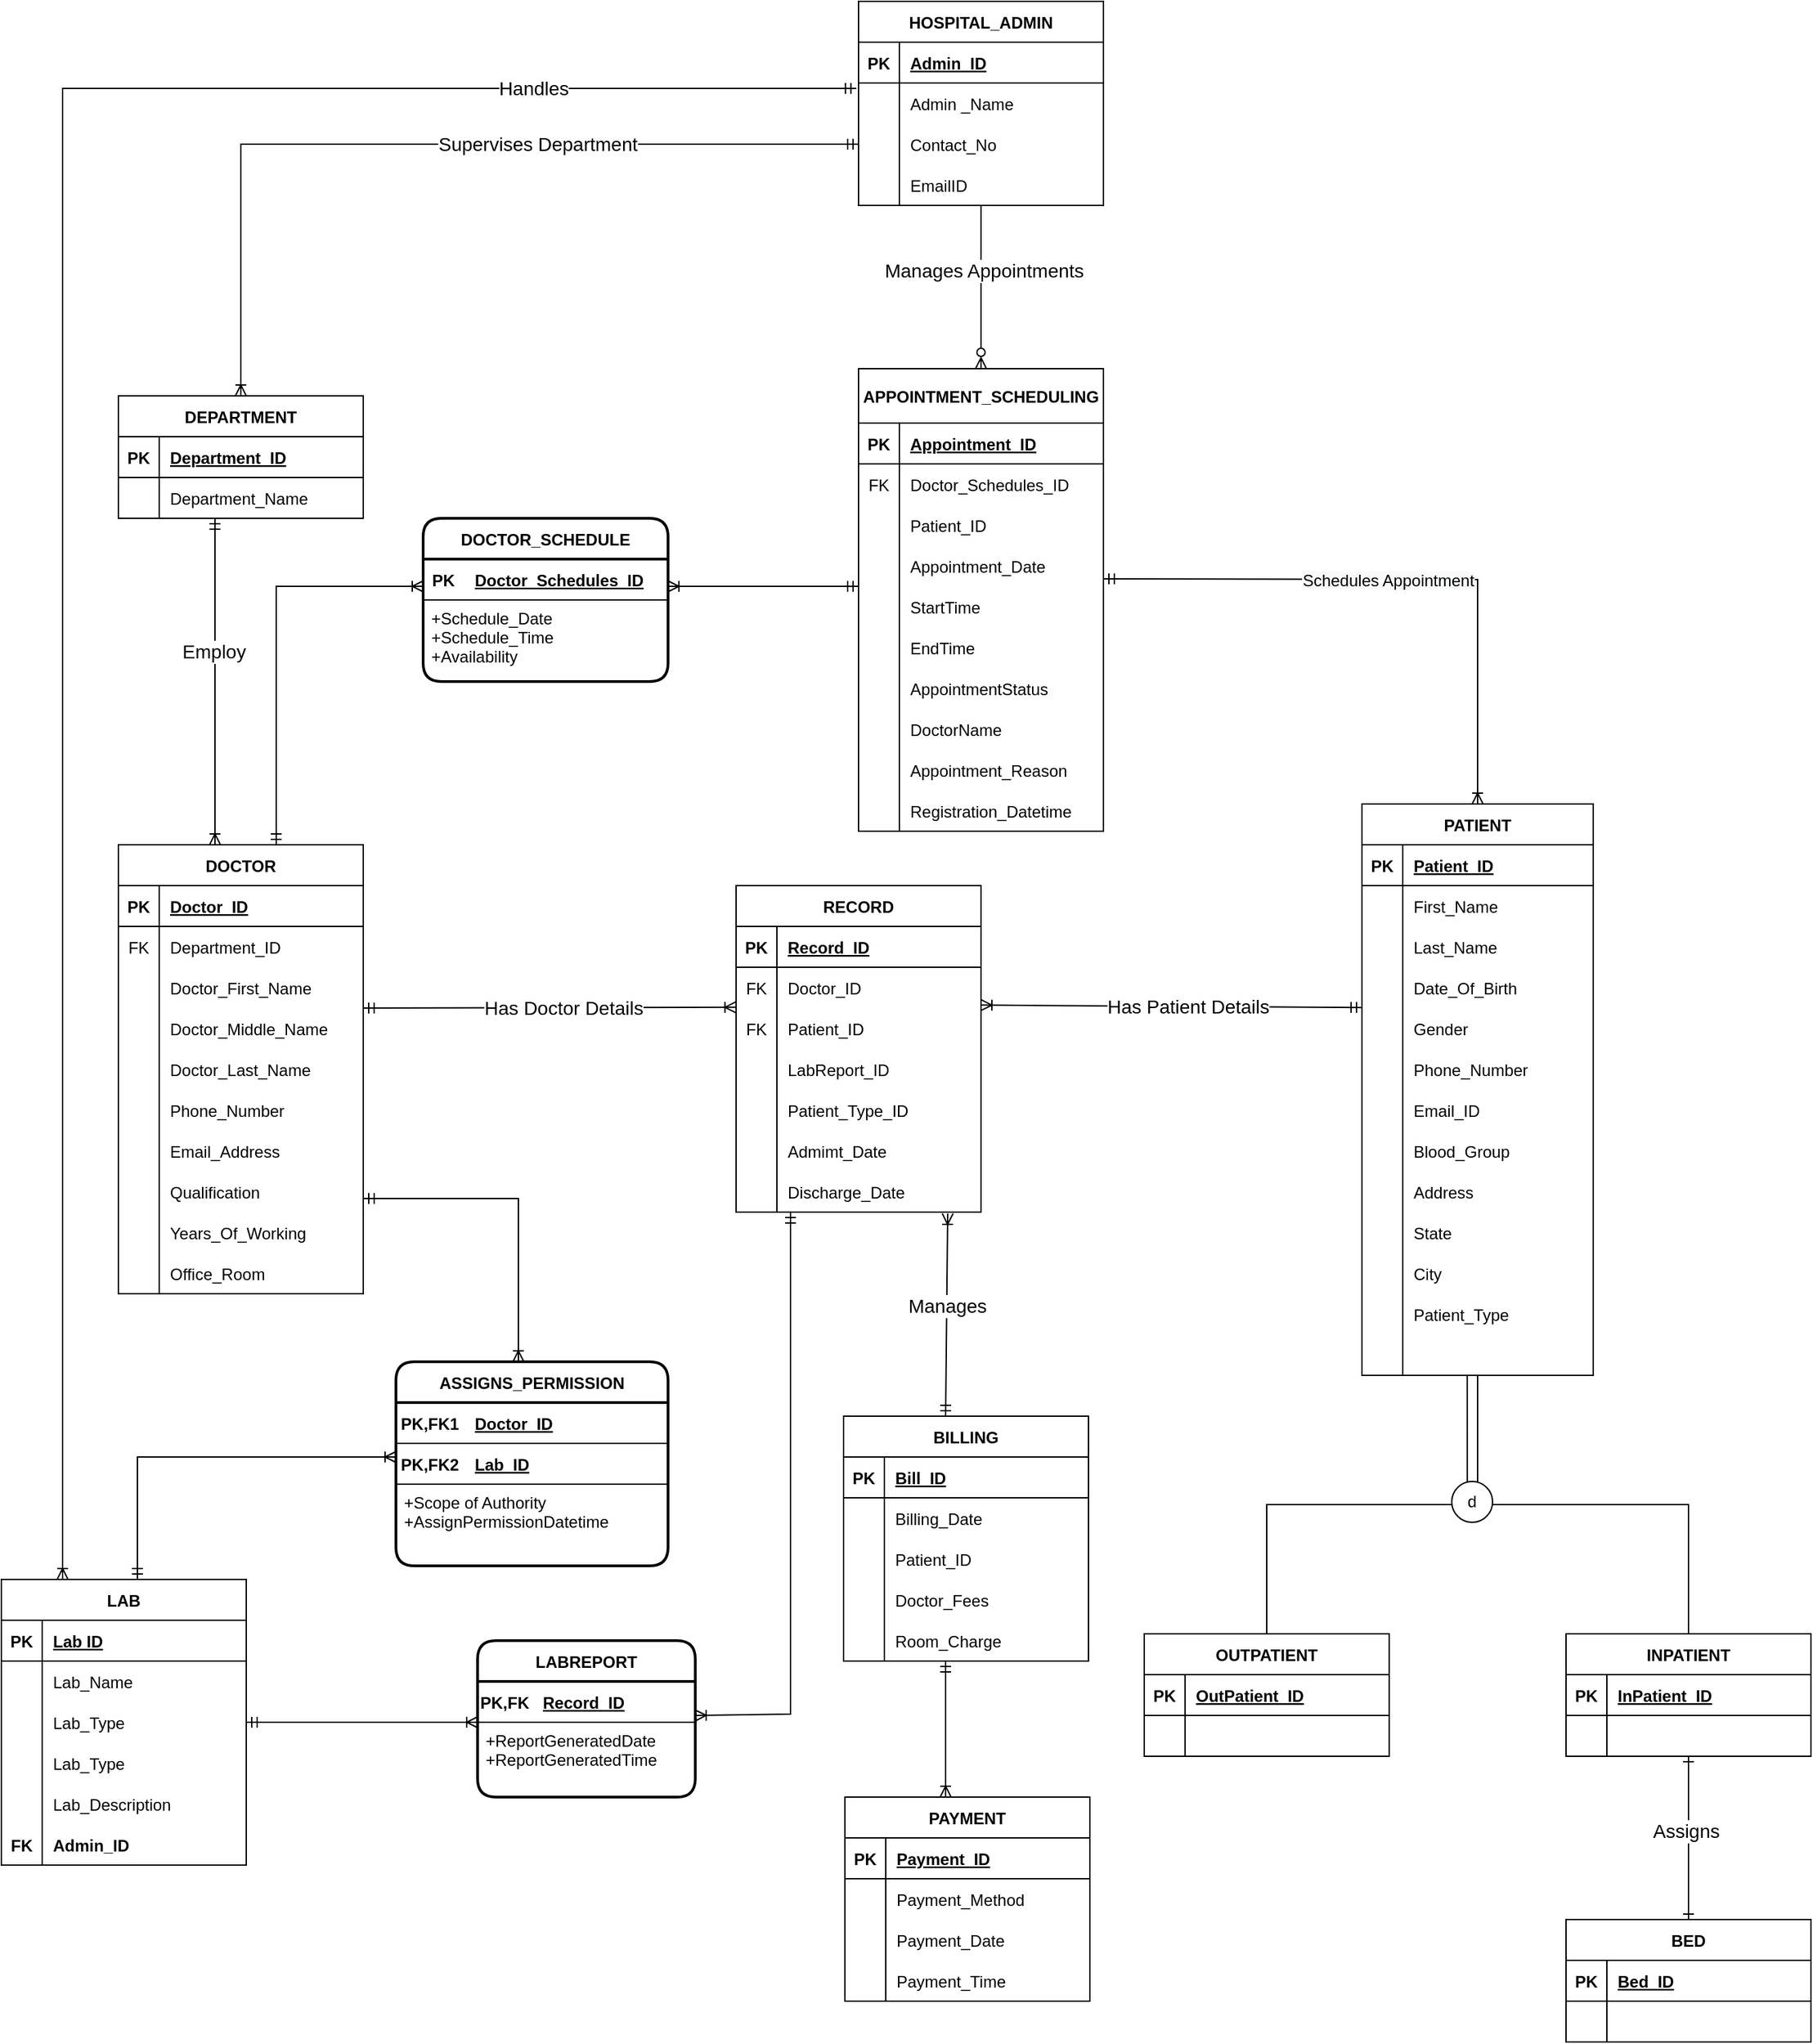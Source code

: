 <mxfile version="17.1.3" type="github">
  <diagram id="c3Fm_vAypiVJW66nNpf5" name="Page-1">
    <mxGraphModel dx="1038" dy="539" grid="1" gridSize="10" guides="1" tooltips="1" connect="1" arrows="1" fold="1" page="1" pageScale="1" pageWidth="850" pageHeight="1100" math="0" shadow="0">
      <root>
        <mxCell id="0" />
        <mxCell id="1" parent="0" />
        <mxCell id="ZZHI-g6MTYlx-yP0HYai-1" value="" style="rounded=0;orthogonalLoop=1;jettySize=auto;html=1;endArrow=ERzeroToMany;endFill=0;" parent="1" source="ZZHI-g6MTYlx-yP0HYai-23" target="ZZHI-g6MTYlx-yP0HYai-82" edge="1">
          <mxGeometry relative="1" as="geometry">
            <mxPoint x="660" y="310" as="sourcePoint" />
            <mxPoint x="660" y="390" as="targetPoint" />
          </mxGeometry>
        </mxCell>
        <mxCell id="ZZHI-g6MTYlx-yP0HYai-2" value="Manages Appointments" style="edgeLabel;html=1;align=center;verticalAlign=middle;resizable=0;points=[];fontSize=14;" parent="ZZHI-g6MTYlx-yP0HYai-1" vertex="1" connectable="0">
          <mxGeometry x="-0.204" y="2" relative="1" as="geometry">
            <mxPoint as="offset" />
          </mxGeometry>
        </mxCell>
        <mxCell id="ZZHI-g6MTYlx-yP0HYai-3" value="" style="edgeStyle=orthogonalEdgeStyle;rounded=0;orthogonalLoop=1;jettySize=auto;html=1;startArrow=ERmandOne;startFill=0;endArrow=ERoneToMany;endFill=0;exitX=0;exitY=0.5;exitDx=0;exitDy=0;" parent="1" source="ZZHI-g6MTYlx-yP0HYai-20" target="ZZHI-g6MTYlx-yP0HYai-42" edge="1">
          <mxGeometry relative="1" as="geometry">
            <mxPoint x="330" y="330" as="targetPoint" />
            <mxPoint x="510" y="280" as="sourcePoint" />
          </mxGeometry>
        </mxCell>
        <mxCell id="ZZHI-g6MTYlx-yP0HYai-4" value="Supervises Department" style="edgeLabel;html=1;align=center;verticalAlign=middle;resizable=0;points=[];fontSize=14;" parent="ZZHI-g6MTYlx-yP0HYai-3" vertex="1" connectable="0">
          <mxGeometry x="-0.238" y="3" relative="1" as="geometry">
            <mxPoint x="7" y="-3" as="offset" />
          </mxGeometry>
        </mxCell>
        <mxCell id="ZZHI-g6MTYlx-yP0HYai-5" value="" style="rounded=0;orthogonalLoop=1;jettySize=auto;html=1;endArrow=ERmandOne;endFill=0;startArrow=ERoneToMany;startFill=0;exitX=0.864;exitY=1.033;exitDx=0;exitDy=0;exitPerimeter=0;" parent="1" source="0phfdOdESxBjr9NliupD-36" edge="1">
          <mxGeometry relative="1" as="geometry">
            <mxPoint x="734" y="1080" as="targetPoint" />
            <mxPoint x="733.78" y="861" as="sourcePoint" />
          </mxGeometry>
        </mxCell>
        <mxCell id="ZZHI-g6MTYlx-yP0HYai-6" value="Manages" style="edgeLabel;html=1;align=center;verticalAlign=middle;resizable=0;points=[];fontSize=14;" parent="ZZHI-g6MTYlx-yP0HYai-5" vertex="1" connectable="0">
          <mxGeometry x="-0.095" relative="1" as="geometry">
            <mxPoint as="offset" />
          </mxGeometry>
        </mxCell>
        <mxCell id="ZZHI-g6MTYlx-yP0HYai-7" value="" style="edgeStyle=orthogonalEdgeStyle;rounded=0;orthogonalLoop=1;jettySize=auto;html=1;startArrow=ERmandOne;startFill=0;endArrow=ERoneToMany;endFill=0;exitX=-0.009;exitY=0.133;exitDx=0;exitDy=0;entryX=0.25;entryY=0;entryDx=0;entryDy=0;exitPerimeter=0;" parent="1" source="ZZHI-g6MTYlx-yP0HYai-17" target="ZZHI-g6MTYlx-yP0HYai-26" edge="1">
          <mxGeometry relative="1" as="geometry">
            <mxPoint x="510" y="265" as="sourcePoint" />
            <mxPoint x="240" y="760" as="targetPoint" />
          </mxGeometry>
        </mxCell>
        <mxCell id="ZZHI-g6MTYlx-yP0HYai-8" value="Handles" style="edgeLabel;html=1;align=center;verticalAlign=middle;resizable=0;points=[];fontSize=14;" parent="ZZHI-g6MTYlx-yP0HYai-7" vertex="1" connectable="0">
          <mxGeometry x="-0.455" relative="1" as="geometry">
            <mxPoint x="220" as="offset" />
          </mxGeometry>
        </mxCell>
        <mxCell id="ZZHI-g6MTYlx-yP0HYai-9" value="" style="rounded=0;orthogonalLoop=1;jettySize=auto;html=1;startArrow=ERoneToMany;startFill=0;endArrow=ERmandOne;endFill=0;entryX=0.961;entryY=0;entryDx=0;entryDy=0;entryPerimeter=0;exitX=-0.001;exitY=-0.019;exitDx=0;exitDy=0;exitPerimeter=0;" parent="1" source="ZZHI-g6MTYlx-yP0HYai-203" edge="1">
          <mxGeometry relative="1" as="geometry">
            <mxPoint x="305.98" y="780" as="targetPoint" />
            <mxPoint x="588.08" y="778.38" as="sourcePoint" />
            <Array as="points" />
          </mxGeometry>
        </mxCell>
        <mxCell id="ZZHI-g6MTYlx-yP0HYai-10" value="Has Doctor Details" style="edgeLabel;html=1;align=center;verticalAlign=middle;resizable=0;points=[];fontSize=14;" parent="ZZHI-g6MTYlx-yP0HYai-9" vertex="1" connectable="0">
          <mxGeometry x="-0.153" y="1" relative="1" as="geometry">
            <mxPoint x="-11" y="-1" as="offset" />
          </mxGeometry>
        </mxCell>
        <mxCell id="ZZHI-g6MTYlx-yP0HYai-11" value="" style="rounded=0;orthogonalLoop=1;jettySize=auto;html=1;startArrow=ERoneToMany;startFill=0;endArrow=ERmandOne;endFill=0;exitX=1;exitY=0.927;exitDx=0;exitDy=0;exitPerimeter=0;" parent="1" source="ZZHI-g6MTYlx-yP0HYai-200" edge="1">
          <mxGeometry relative="1" as="geometry">
            <mxPoint x="1040" y="779.586" as="targetPoint" />
            <mxPoint x="761.44" y="778.23" as="sourcePoint" />
          </mxGeometry>
        </mxCell>
        <mxCell id="ZZHI-g6MTYlx-yP0HYai-12" value="Has Patient Details" style="edgeLabel;html=1;align=center;verticalAlign=middle;resizable=0;points=[];fontSize=14;" parent="ZZHI-g6MTYlx-yP0HYai-11" vertex="1" connectable="0">
          <mxGeometry x="0.083" relative="1" as="geometry">
            <mxPoint as="offset" />
          </mxGeometry>
        </mxCell>
        <mxCell id="ZZHI-g6MTYlx-yP0HYai-13" value="HOSPITAL_ADMIN" style="shape=table;startSize=30;container=1;collapsible=1;childLayout=tableLayout;fixedRows=1;rowLines=0;fontStyle=1;align=center;resizeLast=1;" parent="1" vertex="1">
          <mxGeometry x="670" y="40" width="180" height="150" as="geometry" />
        </mxCell>
        <mxCell id="ZZHI-g6MTYlx-yP0HYai-14" value="" style="shape=tableRow;horizontal=0;startSize=0;swimlaneHead=0;swimlaneBody=0;fillColor=none;collapsible=0;dropTarget=0;points=[[0,0.5],[1,0.5]];portConstraint=eastwest;top=0;left=0;right=0;bottom=1;" parent="ZZHI-g6MTYlx-yP0HYai-13" vertex="1">
          <mxGeometry y="30" width="180" height="30" as="geometry" />
        </mxCell>
        <mxCell id="ZZHI-g6MTYlx-yP0HYai-15" value="PK" style="shape=partialRectangle;connectable=0;fillColor=none;top=0;left=0;bottom=0;right=0;fontStyle=1;overflow=hidden;" parent="ZZHI-g6MTYlx-yP0HYai-14" vertex="1">
          <mxGeometry width="30" height="30" as="geometry">
            <mxRectangle width="30" height="30" as="alternateBounds" />
          </mxGeometry>
        </mxCell>
        <mxCell id="ZZHI-g6MTYlx-yP0HYai-16" value="Admin_ID" style="shape=partialRectangle;connectable=0;fillColor=none;top=0;left=0;bottom=0;right=0;align=left;spacingLeft=6;fontStyle=5;overflow=hidden;" parent="ZZHI-g6MTYlx-yP0HYai-14" vertex="1">
          <mxGeometry x="30" width="150" height="30" as="geometry">
            <mxRectangle width="150" height="30" as="alternateBounds" />
          </mxGeometry>
        </mxCell>
        <mxCell id="ZZHI-g6MTYlx-yP0HYai-17" value="" style="shape=tableRow;horizontal=0;startSize=0;swimlaneHead=0;swimlaneBody=0;fillColor=none;collapsible=0;dropTarget=0;points=[[0,0.5],[1,0.5]];portConstraint=eastwest;top=0;left=0;right=0;bottom=0;" parent="ZZHI-g6MTYlx-yP0HYai-13" vertex="1">
          <mxGeometry y="60" width="180" height="30" as="geometry" />
        </mxCell>
        <mxCell id="ZZHI-g6MTYlx-yP0HYai-18" value="" style="shape=partialRectangle;connectable=0;fillColor=none;top=0;left=0;bottom=0;right=0;editable=1;overflow=hidden;" parent="ZZHI-g6MTYlx-yP0HYai-17" vertex="1">
          <mxGeometry width="30" height="30" as="geometry">
            <mxRectangle width="30" height="30" as="alternateBounds" />
          </mxGeometry>
        </mxCell>
        <mxCell id="ZZHI-g6MTYlx-yP0HYai-19" value="Admin _Name" style="shape=partialRectangle;connectable=0;fillColor=none;top=0;left=0;bottom=0;right=0;align=left;spacingLeft=6;overflow=hidden;" parent="ZZHI-g6MTYlx-yP0HYai-17" vertex="1">
          <mxGeometry x="30" width="150" height="30" as="geometry">
            <mxRectangle width="150" height="30" as="alternateBounds" />
          </mxGeometry>
        </mxCell>
        <mxCell id="ZZHI-g6MTYlx-yP0HYai-20" value="" style="shape=tableRow;horizontal=0;startSize=0;swimlaneHead=0;swimlaneBody=0;fillColor=none;collapsible=0;dropTarget=0;points=[[0,0.5],[1,0.5]];portConstraint=eastwest;top=0;left=0;right=0;bottom=0;" parent="ZZHI-g6MTYlx-yP0HYai-13" vertex="1">
          <mxGeometry y="90" width="180" height="30" as="geometry" />
        </mxCell>
        <mxCell id="ZZHI-g6MTYlx-yP0HYai-21" value="" style="shape=partialRectangle;connectable=0;fillColor=none;top=0;left=0;bottom=0;right=0;editable=1;overflow=hidden;" parent="ZZHI-g6MTYlx-yP0HYai-20" vertex="1">
          <mxGeometry width="30" height="30" as="geometry">
            <mxRectangle width="30" height="30" as="alternateBounds" />
          </mxGeometry>
        </mxCell>
        <mxCell id="ZZHI-g6MTYlx-yP0HYai-22" value="Contact_No" style="shape=partialRectangle;connectable=0;fillColor=none;top=0;left=0;bottom=0;right=0;align=left;spacingLeft=6;overflow=hidden;" parent="ZZHI-g6MTYlx-yP0HYai-20" vertex="1">
          <mxGeometry x="30" width="150" height="30" as="geometry">
            <mxRectangle width="150" height="30" as="alternateBounds" />
          </mxGeometry>
        </mxCell>
        <mxCell id="ZZHI-g6MTYlx-yP0HYai-23" value="" style="shape=tableRow;horizontal=0;startSize=0;swimlaneHead=0;swimlaneBody=0;fillColor=none;collapsible=0;dropTarget=0;points=[[0,0.5],[1,0.5]];portConstraint=eastwest;top=0;left=0;right=0;bottom=0;" parent="ZZHI-g6MTYlx-yP0HYai-13" vertex="1">
          <mxGeometry y="120" width="180" height="30" as="geometry" />
        </mxCell>
        <mxCell id="ZZHI-g6MTYlx-yP0HYai-24" value="" style="shape=partialRectangle;connectable=0;fillColor=none;top=0;left=0;bottom=0;right=0;editable=1;overflow=hidden;" parent="ZZHI-g6MTYlx-yP0HYai-23" vertex="1">
          <mxGeometry width="30" height="30" as="geometry">
            <mxRectangle width="30" height="30" as="alternateBounds" />
          </mxGeometry>
        </mxCell>
        <mxCell id="ZZHI-g6MTYlx-yP0HYai-25" value="EmailID" style="shape=partialRectangle;connectable=0;fillColor=none;top=0;left=0;bottom=0;right=0;align=left;spacingLeft=6;overflow=hidden;" parent="ZZHI-g6MTYlx-yP0HYai-23" vertex="1">
          <mxGeometry x="30" width="150" height="30" as="geometry">
            <mxRectangle width="150" height="30" as="alternateBounds" />
          </mxGeometry>
        </mxCell>
        <mxCell id="ZZHI-g6MTYlx-yP0HYai-26" value="LAB" style="shape=table;startSize=30;container=1;collapsible=1;childLayout=tableLayout;fixedRows=1;rowLines=0;fontStyle=1;align=center;resizeLast=1;" parent="1" vertex="1">
          <mxGeometry x="40" y="1200" width="180" height="210" as="geometry" />
        </mxCell>
        <mxCell id="ZZHI-g6MTYlx-yP0HYai-27" value="" style="shape=tableRow;horizontal=0;startSize=0;swimlaneHead=0;swimlaneBody=0;fillColor=none;collapsible=0;dropTarget=0;points=[[0,0.5],[1,0.5]];portConstraint=eastwest;top=0;left=0;right=0;bottom=1;" parent="ZZHI-g6MTYlx-yP0HYai-26" vertex="1">
          <mxGeometry y="30" width="180" height="30" as="geometry" />
        </mxCell>
        <mxCell id="ZZHI-g6MTYlx-yP0HYai-28" value="PK" style="shape=partialRectangle;connectable=0;fillColor=none;top=0;left=0;bottom=0;right=0;fontStyle=1;overflow=hidden;" parent="ZZHI-g6MTYlx-yP0HYai-27" vertex="1">
          <mxGeometry width="30" height="30" as="geometry">
            <mxRectangle width="30" height="30" as="alternateBounds" />
          </mxGeometry>
        </mxCell>
        <mxCell id="ZZHI-g6MTYlx-yP0HYai-29" value="Lab ID" style="shape=partialRectangle;connectable=0;fillColor=none;top=0;left=0;bottom=0;right=0;align=left;spacingLeft=6;fontStyle=5;overflow=hidden;" parent="ZZHI-g6MTYlx-yP0HYai-27" vertex="1">
          <mxGeometry x="30" width="150" height="30" as="geometry">
            <mxRectangle width="150" height="30" as="alternateBounds" />
          </mxGeometry>
        </mxCell>
        <mxCell id="ZZHI-g6MTYlx-yP0HYai-30" value="" style="shape=tableRow;horizontal=0;startSize=0;swimlaneHead=0;swimlaneBody=0;fillColor=none;collapsible=0;dropTarget=0;points=[[0,0.5],[1,0.5]];portConstraint=eastwest;top=0;left=0;right=0;bottom=0;" parent="ZZHI-g6MTYlx-yP0HYai-26" vertex="1">
          <mxGeometry y="60" width="180" height="30" as="geometry" />
        </mxCell>
        <mxCell id="ZZHI-g6MTYlx-yP0HYai-31" value="" style="shape=partialRectangle;connectable=0;fillColor=none;top=0;left=0;bottom=0;right=0;editable=1;overflow=hidden;" parent="ZZHI-g6MTYlx-yP0HYai-30" vertex="1">
          <mxGeometry width="30" height="30" as="geometry">
            <mxRectangle width="30" height="30" as="alternateBounds" />
          </mxGeometry>
        </mxCell>
        <mxCell id="ZZHI-g6MTYlx-yP0HYai-32" value="Lab_Name" style="shape=partialRectangle;connectable=0;fillColor=none;top=0;left=0;bottom=0;right=0;align=left;spacingLeft=6;overflow=hidden;" parent="ZZHI-g6MTYlx-yP0HYai-30" vertex="1">
          <mxGeometry x="30" width="150" height="30" as="geometry">
            <mxRectangle width="150" height="30" as="alternateBounds" />
          </mxGeometry>
        </mxCell>
        <mxCell id="ZZHI-g6MTYlx-yP0HYai-33" value="" style="shape=tableRow;horizontal=0;startSize=0;swimlaneHead=0;swimlaneBody=0;fillColor=none;collapsible=0;dropTarget=0;points=[[0,0.5],[1,0.5]];portConstraint=eastwest;top=0;left=0;right=0;bottom=0;" parent="ZZHI-g6MTYlx-yP0HYai-26" vertex="1">
          <mxGeometry y="90" width="180" height="30" as="geometry" />
        </mxCell>
        <mxCell id="ZZHI-g6MTYlx-yP0HYai-34" value="" style="shape=partialRectangle;connectable=0;fillColor=none;top=0;left=0;bottom=0;right=0;editable=1;overflow=hidden;" parent="ZZHI-g6MTYlx-yP0HYai-33" vertex="1">
          <mxGeometry width="30" height="30" as="geometry">
            <mxRectangle width="30" height="30" as="alternateBounds" />
          </mxGeometry>
        </mxCell>
        <mxCell id="ZZHI-g6MTYlx-yP0HYai-35" value="Lab_Type" style="shape=partialRectangle;connectable=0;fillColor=none;top=0;left=0;bottom=0;right=0;align=left;spacingLeft=6;overflow=hidden;" parent="ZZHI-g6MTYlx-yP0HYai-33" vertex="1">
          <mxGeometry x="30" width="150" height="30" as="geometry">
            <mxRectangle width="150" height="30" as="alternateBounds" />
          </mxGeometry>
        </mxCell>
        <mxCell id="0phfdOdESxBjr9NliupD-5" value="" style="shape=tableRow;horizontal=0;startSize=0;swimlaneHead=0;swimlaneBody=0;fillColor=none;collapsible=0;dropTarget=0;points=[[0,0.5],[1,0.5]];portConstraint=eastwest;top=0;left=0;right=0;bottom=0;" parent="ZZHI-g6MTYlx-yP0HYai-26" vertex="1">
          <mxGeometry y="120" width="180" height="30" as="geometry" />
        </mxCell>
        <mxCell id="0phfdOdESxBjr9NliupD-6" value="" style="shape=partialRectangle;connectable=0;fillColor=none;top=0;left=0;bottom=0;right=0;editable=1;overflow=hidden;" parent="0phfdOdESxBjr9NliupD-5" vertex="1">
          <mxGeometry width="30" height="30" as="geometry">
            <mxRectangle width="30" height="30" as="alternateBounds" />
          </mxGeometry>
        </mxCell>
        <mxCell id="0phfdOdESxBjr9NliupD-7" value="Lab_Type" style="shape=partialRectangle;connectable=0;fillColor=none;top=0;left=0;bottom=0;right=0;align=left;spacingLeft=6;overflow=hidden;" parent="0phfdOdESxBjr9NliupD-5" vertex="1">
          <mxGeometry x="30" width="150" height="30" as="geometry">
            <mxRectangle width="150" height="30" as="alternateBounds" />
          </mxGeometry>
        </mxCell>
        <mxCell id="ZZHI-g6MTYlx-yP0HYai-36" value="" style="shape=tableRow;horizontal=0;startSize=0;swimlaneHead=0;swimlaneBody=0;fillColor=none;collapsible=0;dropTarget=0;points=[[0,0.5],[1,0.5]];portConstraint=eastwest;top=0;left=0;right=0;bottom=0;" parent="ZZHI-g6MTYlx-yP0HYai-26" vertex="1">
          <mxGeometry y="150" width="180" height="30" as="geometry" />
        </mxCell>
        <mxCell id="ZZHI-g6MTYlx-yP0HYai-37" value="" style="shape=partialRectangle;connectable=0;fillColor=none;top=0;left=0;bottom=0;right=0;editable=1;overflow=hidden;" parent="ZZHI-g6MTYlx-yP0HYai-36" vertex="1">
          <mxGeometry width="30" height="30" as="geometry">
            <mxRectangle width="30" height="30" as="alternateBounds" />
          </mxGeometry>
        </mxCell>
        <mxCell id="ZZHI-g6MTYlx-yP0HYai-38" value="Lab_Description" style="shape=partialRectangle;connectable=0;fillColor=none;top=0;left=0;bottom=0;right=0;align=left;spacingLeft=6;overflow=hidden;" parent="ZZHI-g6MTYlx-yP0HYai-36" vertex="1">
          <mxGeometry x="30" width="150" height="30" as="geometry">
            <mxRectangle width="150" height="30" as="alternateBounds" />
          </mxGeometry>
        </mxCell>
        <mxCell id="ZZHI-g6MTYlx-yP0HYai-39" value="" style="shape=tableRow;horizontal=0;startSize=0;swimlaneHead=0;swimlaneBody=0;fillColor=none;collapsible=0;dropTarget=0;points=[[0,0.5],[1,0.5]];portConstraint=eastwest;top=0;left=0;right=0;bottom=0;" parent="ZZHI-g6MTYlx-yP0HYai-26" vertex="1">
          <mxGeometry y="180" width="180" height="30" as="geometry" />
        </mxCell>
        <mxCell id="ZZHI-g6MTYlx-yP0HYai-40" value="FK" style="shape=partialRectangle;connectable=0;fillColor=none;top=0;left=0;bottom=0;right=0;editable=1;overflow=hidden;fontStyle=1" parent="ZZHI-g6MTYlx-yP0HYai-39" vertex="1">
          <mxGeometry width="30" height="30" as="geometry">
            <mxRectangle width="30" height="30" as="alternateBounds" />
          </mxGeometry>
        </mxCell>
        <mxCell id="ZZHI-g6MTYlx-yP0HYai-41" value="Admin_ID" style="shape=partialRectangle;connectable=0;fillColor=none;top=0;left=0;bottom=0;right=0;align=left;spacingLeft=6;overflow=hidden;fontStyle=1" parent="ZZHI-g6MTYlx-yP0HYai-39" vertex="1">
          <mxGeometry x="30" width="150" height="30" as="geometry">
            <mxRectangle width="150" height="30" as="alternateBounds" />
          </mxGeometry>
        </mxCell>
        <mxCell id="ZZHI-g6MTYlx-yP0HYai-42" value="DEPARTMENT" style="shape=table;startSize=30;container=1;collapsible=1;childLayout=tableLayout;fixedRows=1;rowLines=0;fontStyle=1;align=center;resizeLast=1;fontSize=12;" parent="1" vertex="1">
          <mxGeometry x="126" y="330" width="180" height="90" as="geometry" />
        </mxCell>
        <mxCell id="ZZHI-g6MTYlx-yP0HYai-43" value="" style="shape=tableRow;horizontal=0;startSize=0;swimlaneHead=0;swimlaneBody=0;fillColor=none;collapsible=0;dropTarget=0;points=[[0,0.5],[1,0.5]];portConstraint=eastwest;top=0;left=0;right=0;bottom=1;fontSize=12;" parent="ZZHI-g6MTYlx-yP0HYai-42" vertex="1">
          <mxGeometry y="30" width="180" height="30" as="geometry" />
        </mxCell>
        <mxCell id="ZZHI-g6MTYlx-yP0HYai-44" value="PK" style="shape=partialRectangle;connectable=0;fillColor=none;top=0;left=0;bottom=0;right=0;fontStyle=1;overflow=hidden;fontSize=12;" parent="ZZHI-g6MTYlx-yP0HYai-43" vertex="1">
          <mxGeometry width="30" height="30" as="geometry">
            <mxRectangle width="30" height="30" as="alternateBounds" />
          </mxGeometry>
        </mxCell>
        <mxCell id="ZZHI-g6MTYlx-yP0HYai-45" value="Department_ID" style="shape=partialRectangle;connectable=0;fillColor=none;top=0;left=0;bottom=0;right=0;align=left;spacingLeft=6;fontStyle=5;overflow=hidden;fontSize=12;" parent="ZZHI-g6MTYlx-yP0HYai-43" vertex="1">
          <mxGeometry x="30" width="150" height="30" as="geometry">
            <mxRectangle width="150" height="30" as="alternateBounds" />
          </mxGeometry>
        </mxCell>
        <mxCell id="ZZHI-g6MTYlx-yP0HYai-46" value="" style="shape=tableRow;horizontal=0;startSize=0;swimlaneHead=0;swimlaneBody=0;fillColor=none;collapsible=0;dropTarget=0;points=[[0,0.5],[1,0.5]];portConstraint=eastwest;top=0;left=0;right=0;bottom=0;fontSize=12;" parent="ZZHI-g6MTYlx-yP0HYai-42" vertex="1">
          <mxGeometry y="60" width="180" height="30" as="geometry" />
        </mxCell>
        <mxCell id="ZZHI-g6MTYlx-yP0HYai-47" value="" style="shape=partialRectangle;connectable=0;fillColor=none;top=0;left=0;bottom=0;right=0;editable=1;overflow=hidden;fontSize=12;" parent="ZZHI-g6MTYlx-yP0HYai-46" vertex="1">
          <mxGeometry width="30" height="30" as="geometry">
            <mxRectangle width="30" height="30" as="alternateBounds" />
          </mxGeometry>
        </mxCell>
        <mxCell id="ZZHI-g6MTYlx-yP0HYai-48" value="Department_Name" style="shape=partialRectangle;connectable=0;fillColor=none;top=0;left=0;bottom=0;right=0;align=left;spacingLeft=6;overflow=hidden;fontSize=12;" parent="ZZHI-g6MTYlx-yP0HYai-46" vertex="1">
          <mxGeometry x="30" width="150" height="30" as="geometry">
            <mxRectangle width="150" height="30" as="alternateBounds" />
          </mxGeometry>
        </mxCell>
        <mxCell id="ZZHI-g6MTYlx-yP0HYai-49" value="DOCTOR" style="shape=table;startSize=30;container=1;collapsible=1;childLayout=tableLayout;fixedRows=1;rowLines=0;fontStyle=1;align=center;resizeLast=1;fontSize=12;" parent="1" vertex="1">
          <mxGeometry x="126" y="660" width="180" height="330" as="geometry" />
        </mxCell>
        <mxCell id="ZZHI-g6MTYlx-yP0HYai-50" value="" style="shape=tableRow;horizontal=0;startSize=0;swimlaneHead=0;swimlaneBody=0;fillColor=none;collapsible=0;dropTarget=0;points=[[0,0.5],[1,0.5]];portConstraint=eastwest;top=0;left=0;right=0;bottom=1;fontSize=12;" parent="ZZHI-g6MTYlx-yP0HYai-49" vertex="1">
          <mxGeometry y="30" width="180" height="30" as="geometry" />
        </mxCell>
        <mxCell id="ZZHI-g6MTYlx-yP0HYai-51" value="PK" style="shape=partialRectangle;connectable=0;fillColor=none;top=0;left=0;bottom=0;right=0;fontStyle=1;overflow=hidden;fontSize=12;" parent="ZZHI-g6MTYlx-yP0HYai-50" vertex="1">
          <mxGeometry width="30" height="30" as="geometry">
            <mxRectangle width="30" height="30" as="alternateBounds" />
          </mxGeometry>
        </mxCell>
        <mxCell id="ZZHI-g6MTYlx-yP0HYai-52" value="Doctor_ID" style="shape=partialRectangle;connectable=0;fillColor=none;top=0;left=0;bottom=0;right=0;align=left;spacingLeft=6;fontStyle=5;overflow=hidden;fontSize=12;" parent="ZZHI-g6MTYlx-yP0HYai-50" vertex="1">
          <mxGeometry x="30" width="150" height="30" as="geometry">
            <mxRectangle width="150" height="30" as="alternateBounds" />
          </mxGeometry>
        </mxCell>
        <mxCell id="ZZHI-g6MTYlx-yP0HYai-53" value="" style="shape=tableRow;horizontal=0;startSize=0;swimlaneHead=0;swimlaneBody=0;fillColor=none;collapsible=0;dropTarget=0;points=[[0,0.5],[1,0.5]];portConstraint=eastwest;top=0;left=0;right=0;bottom=0;fontSize=12;" parent="ZZHI-g6MTYlx-yP0HYai-49" vertex="1">
          <mxGeometry y="60" width="180" height="30" as="geometry" />
        </mxCell>
        <mxCell id="ZZHI-g6MTYlx-yP0HYai-54" value="FK" style="shape=partialRectangle;connectable=0;fillColor=none;top=0;left=0;bottom=0;right=0;editable=1;overflow=hidden;fontSize=12;" parent="ZZHI-g6MTYlx-yP0HYai-53" vertex="1">
          <mxGeometry width="30" height="30" as="geometry">
            <mxRectangle width="30" height="30" as="alternateBounds" />
          </mxGeometry>
        </mxCell>
        <mxCell id="ZZHI-g6MTYlx-yP0HYai-55" value="Department_ID" style="shape=partialRectangle;connectable=0;fillColor=none;top=0;left=0;bottom=0;right=0;align=left;spacingLeft=6;overflow=hidden;fontSize=12;" parent="ZZHI-g6MTYlx-yP0HYai-53" vertex="1">
          <mxGeometry x="30" width="150" height="30" as="geometry">
            <mxRectangle width="150" height="30" as="alternateBounds" />
          </mxGeometry>
        </mxCell>
        <mxCell id="ZZHI-g6MTYlx-yP0HYai-56" value="" style="shape=tableRow;horizontal=0;startSize=0;swimlaneHead=0;swimlaneBody=0;fillColor=none;collapsible=0;dropTarget=0;points=[[0,0.5],[1,0.5]];portConstraint=eastwest;top=0;left=0;right=0;bottom=0;fontSize=12;" parent="ZZHI-g6MTYlx-yP0HYai-49" vertex="1">
          <mxGeometry y="90" width="180" height="30" as="geometry" />
        </mxCell>
        <mxCell id="ZZHI-g6MTYlx-yP0HYai-57" value="" style="shape=partialRectangle;connectable=0;fillColor=none;top=0;left=0;bottom=0;right=0;editable=1;overflow=hidden;fontSize=12;" parent="ZZHI-g6MTYlx-yP0HYai-56" vertex="1">
          <mxGeometry width="30" height="30" as="geometry">
            <mxRectangle width="30" height="30" as="alternateBounds" />
          </mxGeometry>
        </mxCell>
        <mxCell id="ZZHI-g6MTYlx-yP0HYai-58" value="Doctor_First_Name" style="shape=partialRectangle;connectable=0;fillColor=none;top=0;left=0;bottom=0;right=0;align=left;spacingLeft=6;overflow=hidden;fontSize=12;" parent="ZZHI-g6MTYlx-yP0HYai-56" vertex="1">
          <mxGeometry x="30" width="150" height="30" as="geometry">
            <mxRectangle width="150" height="30" as="alternateBounds" />
          </mxGeometry>
        </mxCell>
        <mxCell id="ZZHI-g6MTYlx-yP0HYai-59" style="shape=tableRow;horizontal=0;startSize=0;swimlaneHead=0;swimlaneBody=0;fillColor=none;collapsible=0;dropTarget=0;points=[[0,0.5],[1,0.5]];portConstraint=eastwest;top=0;left=0;right=0;bottom=0;fontSize=12;" parent="ZZHI-g6MTYlx-yP0HYai-49" vertex="1">
          <mxGeometry y="120" width="180" height="30" as="geometry" />
        </mxCell>
        <mxCell id="ZZHI-g6MTYlx-yP0HYai-60" style="shape=partialRectangle;connectable=0;fillColor=none;top=0;left=0;bottom=0;right=0;editable=1;overflow=hidden;fontSize=12;" parent="ZZHI-g6MTYlx-yP0HYai-59" vertex="1">
          <mxGeometry width="30" height="30" as="geometry">
            <mxRectangle width="30" height="30" as="alternateBounds" />
          </mxGeometry>
        </mxCell>
        <mxCell id="ZZHI-g6MTYlx-yP0HYai-61" value="Doctor_Middle_Name" style="shape=partialRectangle;connectable=0;fillColor=none;top=0;left=0;bottom=0;right=0;align=left;spacingLeft=6;overflow=hidden;fontSize=12;fontStyle=0" parent="ZZHI-g6MTYlx-yP0HYai-59" vertex="1">
          <mxGeometry x="30" width="150" height="30" as="geometry">
            <mxRectangle width="150" height="30" as="alternateBounds" />
          </mxGeometry>
        </mxCell>
        <mxCell id="ZZHI-g6MTYlx-yP0HYai-62" style="shape=tableRow;horizontal=0;startSize=0;swimlaneHead=0;swimlaneBody=0;fillColor=none;collapsible=0;dropTarget=0;points=[[0,0.5],[1,0.5]];portConstraint=eastwest;top=0;left=0;right=0;bottom=0;fontSize=12;" parent="ZZHI-g6MTYlx-yP0HYai-49" vertex="1">
          <mxGeometry y="150" width="180" height="30" as="geometry" />
        </mxCell>
        <mxCell id="ZZHI-g6MTYlx-yP0HYai-63" style="shape=partialRectangle;connectable=0;fillColor=none;top=0;left=0;bottom=0;right=0;editable=1;overflow=hidden;fontSize=12;" parent="ZZHI-g6MTYlx-yP0HYai-62" vertex="1">
          <mxGeometry width="30" height="30" as="geometry">
            <mxRectangle width="30" height="30" as="alternateBounds" />
          </mxGeometry>
        </mxCell>
        <mxCell id="ZZHI-g6MTYlx-yP0HYai-64" value="Doctor_Last_Name" style="shape=partialRectangle;connectable=0;fillColor=none;top=0;left=0;bottom=0;right=0;align=left;spacingLeft=6;overflow=hidden;fontSize=12;" parent="ZZHI-g6MTYlx-yP0HYai-62" vertex="1">
          <mxGeometry x="30" width="150" height="30" as="geometry">
            <mxRectangle width="150" height="30" as="alternateBounds" />
          </mxGeometry>
        </mxCell>
        <mxCell id="ZZHI-g6MTYlx-yP0HYai-65" value="" style="shape=tableRow;horizontal=0;startSize=0;swimlaneHead=0;swimlaneBody=0;fillColor=none;collapsible=0;dropTarget=0;points=[[0,0.5],[1,0.5]];portConstraint=eastwest;top=0;left=0;right=0;bottom=0;fontSize=12;" parent="ZZHI-g6MTYlx-yP0HYai-49" vertex="1">
          <mxGeometry y="180" width="180" height="30" as="geometry" />
        </mxCell>
        <mxCell id="ZZHI-g6MTYlx-yP0HYai-66" value="" style="shape=partialRectangle;connectable=0;fillColor=none;top=0;left=0;bottom=0;right=0;editable=1;overflow=hidden;fontSize=12;" parent="ZZHI-g6MTYlx-yP0HYai-65" vertex="1">
          <mxGeometry width="30" height="30" as="geometry">
            <mxRectangle width="30" height="30" as="alternateBounds" />
          </mxGeometry>
        </mxCell>
        <mxCell id="ZZHI-g6MTYlx-yP0HYai-67" value="Phone_Number" style="shape=partialRectangle;connectable=0;fillColor=none;top=0;left=0;bottom=0;right=0;align=left;spacingLeft=6;overflow=hidden;fontSize=12;" parent="ZZHI-g6MTYlx-yP0HYai-65" vertex="1">
          <mxGeometry x="30" width="150" height="30" as="geometry">
            <mxRectangle width="150" height="30" as="alternateBounds" />
          </mxGeometry>
        </mxCell>
        <mxCell id="ZZHI-g6MTYlx-yP0HYai-68" style="shape=tableRow;horizontal=0;startSize=0;swimlaneHead=0;swimlaneBody=0;fillColor=none;collapsible=0;dropTarget=0;points=[[0,0.5],[1,0.5]];portConstraint=eastwest;top=0;left=0;right=0;bottom=0;fontSize=12;" parent="ZZHI-g6MTYlx-yP0HYai-49" vertex="1">
          <mxGeometry y="210" width="180" height="30" as="geometry" />
        </mxCell>
        <mxCell id="ZZHI-g6MTYlx-yP0HYai-69" style="shape=partialRectangle;connectable=0;fillColor=none;top=0;left=0;bottom=0;right=0;editable=1;overflow=hidden;fontSize=12;" parent="ZZHI-g6MTYlx-yP0HYai-68" vertex="1">
          <mxGeometry width="30" height="30" as="geometry">
            <mxRectangle width="30" height="30" as="alternateBounds" />
          </mxGeometry>
        </mxCell>
        <mxCell id="ZZHI-g6MTYlx-yP0HYai-70" value="Email_Address" style="shape=partialRectangle;connectable=0;fillColor=none;top=0;left=0;bottom=0;right=0;align=left;spacingLeft=6;overflow=hidden;fontSize=12;" parent="ZZHI-g6MTYlx-yP0HYai-68" vertex="1">
          <mxGeometry x="30" width="150" height="30" as="geometry">
            <mxRectangle width="150" height="30" as="alternateBounds" />
          </mxGeometry>
        </mxCell>
        <mxCell id="ZZHI-g6MTYlx-yP0HYai-71" style="shape=tableRow;horizontal=0;startSize=0;swimlaneHead=0;swimlaneBody=0;fillColor=none;collapsible=0;dropTarget=0;points=[[0,0.5],[1,0.5]];portConstraint=eastwest;top=0;left=0;right=0;bottom=0;fontSize=12;" parent="ZZHI-g6MTYlx-yP0HYai-49" vertex="1">
          <mxGeometry y="240" width="180" height="30" as="geometry" />
        </mxCell>
        <mxCell id="ZZHI-g6MTYlx-yP0HYai-72" style="shape=partialRectangle;connectable=0;fillColor=none;top=0;left=0;bottom=0;right=0;editable=1;overflow=hidden;fontSize=12;" parent="ZZHI-g6MTYlx-yP0HYai-71" vertex="1">
          <mxGeometry width="30" height="30" as="geometry">
            <mxRectangle width="30" height="30" as="alternateBounds" />
          </mxGeometry>
        </mxCell>
        <mxCell id="ZZHI-g6MTYlx-yP0HYai-73" value="Qualification" style="shape=partialRectangle;connectable=0;fillColor=none;top=0;left=0;bottom=0;right=0;align=left;spacingLeft=6;overflow=hidden;fontSize=12;" parent="ZZHI-g6MTYlx-yP0HYai-71" vertex="1">
          <mxGeometry x="30" width="150" height="30" as="geometry">
            <mxRectangle width="150" height="30" as="alternateBounds" />
          </mxGeometry>
        </mxCell>
        <mxCell id="ZZHI-g6MTYlx-yP0HYai-74" style="shape=tableRow;horizontal=0;startSize=0;swimlaneHead=0;swimlaneBody=0;fillColor=none;collapsible=0;dropTarget=0;points=[[0,0.5],[1,0.5]];portConstraint=eastwest;top=0;left=0;right=0;bottom=0;fontSize=12;" parent="ZZHI-g6MTYlx-yP0HYai-49" vertex="1">
          <mxGeometry y="270" width="180" height="30" as="geometry" />
        </mxCell>
        <mxCell id="ZZHI-g6MTYlx-yP0HYai-75" style="shape=partialRectangle;connectable=0;fillColor=none;top=0;left=0;bottom=0;right=0;editable=1;overflow=hidden;fontSize=12;" parent="ZZHI-g6MTYlx-yP0HYai-74" vertex="1">
          <mxGeometry width="30" height="30" as="geometry">
            <mxRectangle width="30" height="30" as="alternateBounds" />
          </mxGeometry>
        </mxCell>
        <mxCell id="ZZHI-g6MTYlx-yP0HYai-76" value="Years_Of_Working" style="shape=partialRectangle;connectable=0;fillColor=none;top=0;left=0;bottom=0;right=0;align=left;spacingLeft=6;overflow=hidden;fontSize=12;" parent="ZZHI-g6MTYlx-yP0HYai-74" vertex="1">
          <mxGeometry x="30" width="150" height="30" as="geometry">
            <mxRectangle width="150" height="30" as="alternateBounds" />
          </mxGeometry>
        </mxCell>
        <mxCell id="ZZHI-g6MTYlx-yP0HYai-77" style="shape=tableRow;horizontal=0;startSize=0;swimlaneHead=0;swimlaneBody=0;fillColor=none;collapsible=0;dropTarget=0;points=[[0,0.5],[1,0.5]];portConstraint=eastwest;top=0;left=0;right=0;bottom=0;fontSize=12;" parent="ZZHI-g6MTYlx-yP0HYai-49" vertex="1">
          <mxGeometry y="300" width="180" height="30" as="geometry" />
        </mxCell>
        <mxCell id="ZZHI-g6MTYlx-yP0HYai-78" style="shape=partialRectangle;connectable=0;fillColor=none;top=0;left=0;bottom=0;right=0;editable=1;overflow=hidden;fontSize=12;" parent="ZZHI-g6MTYlx-yP0HYai-77" vertex="1">
          <mxGeometry width="30" height="30" as="geometry">
            <mxRectangle width="30" height="30" as="alternateBounds" />
          </mxGeometry>
        </mxCell>
        <mxCell id="ZZHI-g6MTYlx-yP0HYai-79" value="Office_Room" style="shape=partialRectangle;connectable=0;fillColor=none;top=0;left=0;bottom=0;right=0;align=left;spacingLeft=6;overflow=hidden;fontSize=12;labelBorderColor=none;" parent="ZZHI-g6MTYlx-yP0HYai-77" vertex="1">
          <mxGeometry x="30" width="150" height="30" as="geometry">
            <mxRectangle width="150" height="30" as="alternateBounds" />
          </mxGeometry>
        </mxCell>
        <mxCell id="ZZHI-g6MTYlx-yP0HYai-80" value="" style="fontSize=12;html=1;endArrow=ERoneToMany;rounded=0;startArrow=ERmandOne;startFill=0;endFill=0;" parent="1" edge="1">
          <mxGeometry width="100" height="100" relative="1" as="geometry">
            <mxPoint x="197" y="420" as="sourcePoint" />
            <mxPoint x="197" y="660" as="targetPoint" />
          </mxGeometry>
        </mxCell>
        <mxCell id="ZZHI-g6MTYlx-yP0HYai-81" value="&lt;font style=&quot;font-size: 14px&quot;&gt;Employ&lt;/font&gt;" style="edgeLabel;html=1;align=center;verticalAlign=middle;resizable=0;points=[];" parent="ZZHI-g6MTYlx-yP0HYai-80" vertex="1" connectable="0">
          <mxGeometry x="-0.183" y="-1" relative="1" as="geometry">
            <mxPoint as="offset" />
          </mxGeometry>
        </mxCell>
        <mxCell id="ZZHI-g6MTYlx-yP0HYai-82" value="APPOINTMENT_SCHEDULING" style="shape=table;startSize=40;container=1;collapsible=1;childLayout=tableLayout;fixedRows=1;rowLines=0;fontStyle=1;align=center;resizeLast=1;fontSize=12;" parent="1" vertex="1">
          <mxGeometry x="670" y="310" width="180" height="340" as="geometry" />
        </mxCell>
        <mxCell id="ZZHI-g6MTYlx-yP0HYai-83" value="" style="shape=tableRow;horizontal=0;startSize=0;swimlaneHead=0;swimlaneBody=0;fillColor=none;collapsible=0;dropTarget=0;points=[[0,0.5],[1,0.5]];portConstraint=eastwest;top=0;left=0;right=0;bottom=1;fontSize=12;" parent="ZZHI-g6MTYlx-yP0HYai-82" vertex="1">
          <mxGeometry y="40" width="180" height="30" as="geometry" />
        </mxCell>
        <mxCell id="ZZHI-g6MTYlx-yP0HYai-84" value="PK" style="shape=partialRectangle;connectable=0;fillColor=none;top=0;left=0;bottom=0;right=0;fontStyle=1;overflow=hidden;fontSize=12;" parent="ZZHI-g6MTYlx-yP0HYai-83" vertex="1">
          <mxGeometry width="30" height="30" as="geometry">
            <mxRectangle width="30" height="30" as="alternateBounds" />
          </mxGeometry>
        </mxCell>
        <mxCell id="ZZHI-g6MTYlx-yP0HYai-85" value="Appointment_ID" style="shape=partialRectangle;connectable=0;fillColor=none;top=0;left=0;bottom=0;right=0;align=left;spacingLeft=6;fontStyle=5;overflow=hidden;fontSize=12;" parent="ZZHI-g6MTYlx-yP0HYai-83" vertex="1">
          <mxGeometry x="30" width="150" height="30" as="geometry">
            <mxRectangle width="150" height="30" as="alternateBounds" />
          </mxGeometry>
        </mxCell>
        <mxCell id="ZZHI-g6MTYlx-yP0HYai-86" value="" style="shape=tableRow;horizontal=0;startSize=0;swimlaneHead=0;swimlaneBody=0;fillColor=none;collapsible=0;dropTarget=0;points=[[0,0.5],[1,0.5]];portConstraint=eastwest;top=0;left=0;right=0;bottom=0;fontSize=12;" parent="ZZHI-g6MTYlx-yP0HYai-82" vertex="1">
          <mxGeometry y="70" width="180" height="30" as="geometry" />
        </mxCell>
        <mxCell id="ZZHI-g6MTYlx-yP0HYai-87" value="FK" style="shape=partialRectangle;connectable=0;fillColor=none;top=0;left=0;bottom=0;right=0;editable=1;overflow=hidden;fontSize=12;" parent="ZZHI-g6MTYlx-yP0HYai-86" vertex="1">
          <mxGeometry width="30" height="30" as="geometry">
            <mxRectangle width="30" height="30" as="alternateBounds" />
          </mxGeometry>
        </mxCell>
        <mxCell id="ZZHI-g6MTYlx-yP0HYai-88" value="Doctor_Schedules_ID" style="shape=partialRectangle;connectable=0;fillColor=none;top=0;left=0;bottom=0;right=0;align=left;spacingLeft=6;overflow=hidden;fontSize=12;" parent="ZZHI-g6MTYlx-yP0HYai-86" vertex="1">
          <mxGeometry x="30" width="150" height="30" as="geometry">
            <mxRectangle width="150" height="30" as="alternateBounds" />
          </mxGeometry>
        </mxCell>
        <mxCell id="ZZHI-g6MTYlx-yP0HYai-89" style="shape=tableRow;horizontal=0;startSize=0;swimlaneHead=0;swimlaneBody=0;fillColor=none;collapsible=0;dropTarget=0;points=[[0,0.5],[1,0.5]];portConstraint=eastwest;top=0;left=0;right=0;bottom=0;fontSize=12;" parent="ZZHI-g6MTYlx-yP0HYai-82" vertex="1">
          <mxGeometry y="100" width="180" height="30" as="geometry" />
        </mxCell>
        <mxCell id="ZZHI-g6MTYlx-yP0HYai-90" style="shape=partialRectangle;connectable=0;fillColor=none;top=0;left=0;bottom=0;right=0;editable=1;overflow=hidden;fontSize=12;" parent="ZZHI-g6MTYlx-yP0HYai-89" vertex="1">
          <mxGeometry width="30" height="30" as="geometry">
            <mxRectangle width="30" height="30" as="alternateBounds" />
          </mxGeometry>
        </mxCell>
        <mxCell id="ZZHI-g6MTYlx-yP0HYai-91" value="Patient_ID" style="shape=partialRectangle;connectable=0;fillColor=none;top=0;left=0;bottom=0;right=0;align=left;spacingLeft=6;overflow=hidden;fontSize=12;" parent="ZZHI-g6MTYlx-yP0HYai-89" vertex="1">
          <mxGeometry x="30" width="150" height="30" as="geometry">
            <mxRectangle width="150" height="30" as="alternateBounds" />
          </mxGeometry>
        </mxCell>
        <mxCell id="ZZHI-g6MTYlx-yP0HYai-92" style="shape=tableRow;horizontal=0;startSize=0;swimlaneHead=0;swimlaneBody=0;fillColor=none;collapsible=0;dropTarget=0;points=[[0,0.5],[1,0.5]];portConstraint=eastwest;top=0;left=0;right=0;bottom=0;fontSize=12;" parent="ZZHI-g6MTYlx-yP0HYai-82" vertex="1">
          <mxGeometry y="130" width="180" height="30" as="geometry" />
        </mxCell>
        <mxCell id="ZZHI-g6MTYlx-yP0HYai-93" style="shape=partialRectangle;connectable=0;fillColor=none;top=0;left=0;bottom=0;right=0;editable=1;overflow=hidden;fontSize=12;" parent="ZZHI-g6MTYlx-yP0HYai-92" vertex="1">
          <mxGeometry width="30" height="30" as="geometry">
            <mxRectangle width="30" height="30" as="alternateBounds" />
          </mxGeometry>
        </mxCell>
        <mxCell id="ZZHI-g6MTYlx-yP0HYai-94" value="Appointment_Date" style="shape=partialRectangle;connectable=0;fillColor=none;top=0;left=0;bottom=0;right=0;align=left;spacingLeft=6;overflow=hidden;fontSize=12;fontStyle=0" parent="ZZHI-g6MTYlx-yP0HYai-92" vertex="1">
          <mxGeometry x="30" width="150" height="30" as="geometry">
            <mxRectangle width="150" height="30" as="alternateBounds" />
          </mxGeometry>
        </mxCell>
        <mxCell id="ZZHI-g6MTYlx-yP0HYai-95" style="shape=tableRow;horizontal=0;startSize=0;swimlaneHead=0;swimlaneBody=0;fillColor=none;collapsible=0;dropTarget=0;points=[[0,0.5],[1,0.5]];portConstraint=eastwest;top=0;left=0;right=0;bottom=0;fontSize=12;" parent="ZZHI-g6MTYlx-yP0HYai-82" vertex="1">
          <mxGeometry y="160" width="180" height="30" as="geometry" />
        </mxCell>
        <mxCell id="ZZHI-g6MTYlx-yP0HYai-96" style="shape=partialRectangle;connectable=0;fillColor=none;top=0;left=0;bottom=0;right=0;editable=1;overflow=hidden;fontSize=12;" parent="ZZHI-g6MTYlx-yP0HYai-95" vertex="1">
          <mxGeometry width="30" height="30" as="geometry">
            <mxRectangle width="30" height="30" as="alternateBounds" />
          </mxGeometry>
        </mxCell>
        <mxCell id="ZZHI-g6MTYlx-yP0HYai-97" value="StartTime" style="shape=partialRectangle;connectable=0;fillColor=none;top=0;left=0;bottom=0;right=0;align=left;spacingLeft=6;overflow=hidden;fontSize=12;fontStyle=0" parent="ZZHI-g6MTYlx-yP0HYai-95" vertex="1">
          <mxGeometry x="30" width="150" height="30" as="geometry">
            <mxRectangle width="150" height="30" as="alternateBounds" />
          </mxGeometry>
        </mxCell>
        <mxCell id="ZZHI-g6MTYlx-yP0HYai-98" style="shape=tableRow;horizontal=0;startSize=0;swimlaneHead=0;swimlaneBody=0;fillColor=none;collapsible=0;dropTarget=0;points=[[0,0.5],[1,0.5]];portConstraint=eastwest;top=0;left=0;right=0;bottom=0;fontSize=12;" parent="ZZHI-g6MTYlx-yP0HYai-82" vertex="1">
          <mxGeometry y="190" width="180" height="30" as="geometry" />
        </mxCell>
        <mxCell id="ZZHI-g6MTYlx-yP0HYai-99" style="shape=partialRectangle;connectable=0;fillColor=none;top=0;left=0;bottom=0;right=0;editable=1;overflow=hidden;fontSize=12;" parent="ZZHI-g6MTYlx-yP0HYai-98" vertex="1">
          <mxGeometry width="30" height="30" as="geometry">
            <mxRectangle width="30" height="30" as="alternateBounds" />
          </mxGeometry>
        </mxCell>
        <mxCell id="ZZHI-g6MTYlx-yP0HYai-100" value="EndTime" style="shape=partialRectangle;connectable=0;fillColor=none;top=0;left=0;bottom=0;right=0;align=left;spacingLeft=6;overflow=hidden;fontSize=12;fontStyle=0" parent="ZZHI-g6MTYlx-yP0HYai-98" vertex="1">
          <mxGeometry x="30" width="150" height="30" as="geometry">
            <mxRectangle width="150" height="30" as="alternateBounds" />
          </mxGeometry>
        </mxCell>
        <mxCell id="ZZHI-g6MTYlx-yP0HYai-101" style="shape=tableRow;horizontal=0;startSize=0;swimlaneHead=0;swimlaneBody=0;fillColor=none;collapsible=0;dropTarget=0;points=[[0,0.5],[1,0.5]];portConstraint=eastwest;top=0;left=0;right=0;bottom=0;fontSize=12;" parent="ZZHI-g6MTYlx-yP0HYai-82" vertex="1">
          <mxGeometry y="220" width="180" height="30" as="geometry" />
        </mxCell>
        <mxCell id="ZZHI-g6MTYlx-yP0HYai-102" style="shape=partialRectangle;connectable=0;fillColor=none;top=0;left=0;bottom=0;right=0;editable=1;overflow=hidden;fontSize=12;" parent="ZZHI-g6MTYlx-yP0HYai-101" vertex="1">
          <mxGeometry width="30" height="30" as="geometry">
            <mxRectangle width="30" height="30" as="alternateBounds" />
          </mxGeometry>
        </mxCell>
        <mxCell id="ZZHI-g6MTYlx-yP0HYai-103" value="AppointmentStatus" style="shape=partialRectangle;connectable=0;fillColor=none;top=0;left=0;bottom=0;right=0;align=left;spacingLeft=6;overflow=hidden;fontSize=12;fontStyle=0" parent="ZZHI-g6MTYlx-yP0HYai-101" vertex="1">
          <mxGeometry x="30" width="150" height="30" as="geometry">
            <mxRectangle width="150" height="30" as="alternateBounds" />
          </mxGeometry>
        </mxCell>
        <mxCell id="ZZHI-g6MTYlx-yP0HYai-104" style="shape=tableRow;horizontal=0;startSize=0;swimlaneHead=0;swimlaneBody=0;fillColor=none;collapsible=0;dropTarget=0;points=[[0,0.5],[1,0.5]];portConstraint=eastwest;top=0;left=0;right=0;bottom=0;fontSize=12;" parent="ZZHI-g6MTYlx-yP0HYai-82" vertex="1">
          <mxGeometry y="250" width="180" height="30" as="geometry" />
        </mxCell>
        <mxCell id="ZZHI-g6MTYlx-yP0HYai-105" style="shape=partialRectangle;connectable=0;fillColor=none;top=0;left=0;bottom=0;right=0;editable=1;overflow=hidden;fontSize=12;" parent="ZZHI-g6MTYlx-yP0HYai-104" vertex="1">
          <mxGeometry width="30" height="30" as="geometry">
            <mxRectangle width="30" height="30" as="alternateBounds" />
          </mxGeometry>
        </mxCell>
        <mxCell id="ZZHI-g6MTYlx-yP0HYai-106" value="DoctorName" style="shape=partialRectangle;connectable=0;fillColor=none;top=0;left=0;bottom=0;right=0;align=left;spacingLeft=6;overflow=hidden;fontSize=12;fontStyle=0" parent="ZZHI-g6MTYlx-yP0HYai-104" vertex="1">
          <mxGeometry x="30" width="150" height="30" as="geometry">
            <mxRectangle width="150" height="30" as="alternateBounds" />
          </mxGeometry>
        </mxCell>
        <mxCell id="ZZHI-g6MTYlx-yP0HYai-107" style="shape=tableRow;horizontal=0;startSize=0;swimlaneHead=0;swimlaneBody=0;fillColor=none;collapsible=0;dropTarget=0;points=[[0,0.5],[1,0.5]];portConstraint=eastwest;top=0;left=0;right=0;bottom=0;fontSize=12;" parent="ZZHI-g6MTYlx-yP0HYai-82" vertex="1">
          <mxGeometry y="280" width="180" height="30" as="geometry" />
        </mxCell>
        <mxCell id="ZZHI-g6MTYlx-yP0HYai-108" style="shape=partialRectangle;connectable=0;fillColor=none;top=0;left=0;bottom=0;right=0;editable=1;overflow=hidden;fontSize=12;" parent="ZZHI-g6MTYlx-yP0HYai-107" vertex="1">
          <mxGeometry width="30" height="30" as="geometry">
            <mxRectangle width="30" height="30" as="alternateBounds" />
          </mxGeometry>
        </mxCell>
        <mxCell id="ZZHI-g6MTYlx-yP0HYai-109" value="Appointment_Reason" style="shape=partialRectangle;connectable=0;fillColor=none;top=0;left=0;bottom=0;right=0;align=left;spacingLeft=6;overflow=hidden;fontSize=12;fontStyle=0" parent="ZZHI-g6MTYlx-yP0HYai-107" vertex="1">
          <mxGeometry x="30" width="150" height="30" as="geometry">
            <mxRectangle width="150" height="30" as="alternateBounds" />
          </mxGeometry>
        </mxCell>
        <mxCell id="0phfdOdESxBjr9NliupD-39" style="shape=tableRow;horizontal=0;startSize=0;swimlaneHead=0;swimlaneBody=0;fillColor=none;collapsible=0;dropTarget=0;points=[[0,0.5],[1,0.5]];portConstraint=eastwest;top=0;left=0;right=0;bottom=0;fontSize=12;" parent="ZZHI-g6MTYlx-yP0HYai-82" vertex="1">
          <mxGeometry y="310" width="180" height="30" as="geometry" />
        </mxCell>
        <mxCell id="0phfdOdESxBjr9NliupD-40" style="shape=partialRectangle;connectable=0;fillColor=none;top=0;left=0;bottom=0;right=0;editable=1;overflow=hidden;fontSize=12;" parent="0phfdOdESxBjr9NliupD-39" vertex="1">
          <mxGeometry width="30" height="30" as="geometry">
            <mxRectangle width="30" height="30" as="alternateBounds" />
          </mxGeometry>
        </mxCell>
        <mxCell id="0phfdOdESxBjr9NliupD-41" value="Registration_Datetime" style="shape=partialRectangle;connectable=0;fillColor=none;top=0;left=0;bottom=0;right=0;align=left;spacingLeft=6;overflow=hidden;fontSize=12;fontStyle=0" parent="0phfdOdESxBjr9NliupD-39" vertex="1">
          <mxGeometry x="30" width="150" height="30" as="geometry">
            <mxRectangle width="150" height="30" as="alternateBounds" />
          </mxGeometry>
        </mxCell>
        <mxCell id="ZZHI-g6MTYlx-yP0HYai-110" value="BILLING" style="shape=table;startSize=30;container=1;collapsible=1;childLayout=tableLayout;fixedRows=1;rowLines=0;fontStyle=1;align=center;resizeLast=1;fontSize=12;" parent="1" vertex="1">
          <mxGeometry x="659" y="1080" width="180" height="180" as="geometry" />
        </mxCell>
        <mxCell id="ZZHI-g6MTYlx-yP0HYai-111" value="" style="shape=tableRow;horizontal=0;startSize=0;swimlaneHead=0;swimlaneBody=0;fillColor=none;collapsible=0;dropTarget=0;points=[[0,0.5],[1,0.5]];portConstraint=eastwest;top=0;left=0;right=0;bottom=1;fontSize=12;" parent="ZZHI-g6MTYlx-yP0HYai-110" vertex="1">
          <mxGeometry y="30" width="180" height="30" as="geometry" />
        </mxCell>
        <mxCell id="ZZHI-g6MTYlx-yP0HYai-112" value="PK" style="shape=partialRectangle;connectable=0;fillColor=none;top=0;left=0;bottom=0;right=0;fontStyle=1;overflow=hidden;fontSize=12;" parent="ZZHI-g6MTYlx-yP0HYai-111" vertex="1">
          <mxGeometry width="30" height="30" as="geometry">
            <mxRectangle width="30" height="30" as="alternateBounds" />
          </mxGeometry>
        </mxCell>
        <mxCell id="ZZHI-g6MTYlx-yP0HYai-113" value="Bill_ID" style="shape=partialRectangle;connectable=0;fillColor=none;top=0;left=0;bottom=0;right=0;align=left;spacingLeft=6;fontStyle=5;overflow=hidden;fontSize=12;" parent="ZZHI-g6MTYlx-yP0HYai-111" vertex="1">
          <mxGeometry x="30" width="150" height="30" as="geometry">
            <mxRectangle width="150" height="30" as="alternateBounds" />
          </mxGeometry>
        </mxCell>
        <mxCell id="ZZHI-g6MTYlx-yP0HYai-114" value="" style="shape=tableRow;horizontal=0;startSize=0;swimlaneHead=0;swimlaneBody=0;fillColor=none;collapsible=0;dropTarget=0;points=[[0,0.5],[1,0.5]];portConstraint=eastwest;top=0;left=0;right=0;bottom=0;fontSize=12;" parent="ZZHI-g6MTYlx-yP0HYai-110" vertex="1">
          <mxGeometry y="60" width="180" height="30" as="geometry" />
        </mxCell>
        <mxCell id="ZZHI-g6MTYlx-yP0HYai-115" value="" style="shape=partialRectangle;connectable=0;fillColor=none;top=0;left=0;bottom=0;right=0;editable=1;overflow=hidden;fontSize=12;" parent="ZZHI-g6MTYlx-yP0HYai-114" vertex="1">
          <mxGeometry width="30" height="30" as="geometry">
            <mxRectangle width="30" height="30" as="alternateBounds" />
          </mxGeometry>
        </mxCell>
        <mxCell id="ZZHI-g6MTYlx-yP0HYai-116" value="Billing_Date" style="shape=partialRectangle;connectable=0;fillColor=none;top=0;left=0;bottom=0;right=0;align=left;spacingLeft=6;overflow=hidden;fontSize=12;" parent="ZZHI-g6MTYlx-yP0HYai-114" vertex="1">
          <mxGeometry x="30" width="150" height="30" as="geometry">
            <mxRectangle width="150" height="30" as="alternateBounds" />
          </mxGeometry>
        </mxCell>
        <mxCell id="ZZHI-g6MTYlx-yP0HYai-117" style="shape=tableRow;horizontal=0;startSize=0;swimlaneHead=0;swimlaneBody=0;fillColor=none;collapsible=0;dropTarget=0;points=[[0,0.5],[1,0.5]];portConstraint=eastwest;top=0;left=0;right=0;bottom=0;fontSize=12;" parent="ZZHI-g6MTYlx-yP0HYai-110" vertex="1">
          <mxGeometry y="90" width="180" height="30" as="geometry" />
        </mxCell>
        <mxCell id="ZZHI-g6MTYlx-yP0HYai-118" style="shape=partialRectangle;connectable=0;fillColor=none;top=0;left=0;bottom=0;right=0;editable=1;overflow=hidden;fontSize=12;" parent="ZZHI-g6MTYlx-yP0HYai-117" vertex="1">
          <mxGeometry width="30" height="30" as="geometry">
            <mxRectangle width="30" height="30" as="alternateBounds" />
          </mxGeometry>
        </mxCell>
        <mxCell id="ZZHI-g6MTYlx-yP0HYai-119" value="Patient_ID" style="shape=partialRectangle;connectable=0;fillColor=none;top=0;left=0;bottom=0;right=0;align=left;spacingLeft=6;overflow=hidden;fontSize=12;" parent="ZZHI-g6MTYlx-yP0HYai-117" vertex="1">
          <mxGeometry x="30" width="150" height="30" as="geometry">
            <mxRectangle width="150" height="30" as="alternateBounds" />
          </mxGeometry>
        </mxCell>
        <mxCell id="ZZHI-g6MTYlx-yP0HYai-120" value="" style="shape=tableRow;horizontal=0;startSize=0;swimlaneHead=0;swimlaneBody=0;fillColor=none;collapsible=0;dropTarget=0;points=[[0,0.5],[1,0.5]];portConstraint=eastwest;top=0;left=0;right=0;bottom=0;fontSize=12;" parent="ZZHI-g6MTYlx-yP0HYai-110" vertex="1">
          <mxGeometry y="120" width="180" height="30" as="geometry" />
        </mxCell>
        <mxCell id="ZZHI-g6MTYlx-yP0HYai-121" value="" style="shape=partialRectangle;connectable=0;fillColor=none;top=0;left=0;bottom=0;right=0;editable=1;overflow=hidden;fontSize=12;" parent="ZZHI-g6MTYlx-yP0HYai-120" vertex="1">
          <mxGeometry width="30" height="30" as="geometry">
            <mxRectangle width="30" height="30" as="alternateBounds" />
          </mxGeometry>
        </mxCell>
        <mxCell id="ZZHI-g6MTYlx-yP0HYai-122" value="Doctor_Fees" style="shape=partialRectangle;connectable=0;fillColor=none;top=0;left=0;bottom=0;right=0;align=left;spacingLeft=6;overflow=hidden;fontSize=12;" parent="ZZHI-g6MTYlx-yP0HYai-120" vertex="1">
          <mxGeometry x="30" width="150" height="30" as="geometry">
            <mxRectangle width="150" height="30" as="alternateBounds" />
          </mxGeometry>
        </mxCell>
        <mxCell id="ZZHI-g6MTYlx-yP0HYai-123" style="shape=tableRow;horizontal=0;startSize=0;swimlaneHead=0;swimlaneBody=0;fillColor=none;collapsible=0;dropTarget=0;points=[[0,0.5],[1,0.5]];portConstraint=eastwest;top=0;left=0;right=0;bottom=0;fontSize=12;" parent="ZZHI-g6MTYlx-yP0HYai-110" vertex="1">
          <mxGeometry y="150" width="180" height="30" as="geometry" />
        </mxCell>
        <mxCell id="ZZHI-g6MTYlx-yP0HYai-124" style="shape=partialRectangle;connectable=0;fillColor=none;top=0;left=0;bottom=0;right=0;editable=1;overflow=hidden;fontSize=12;" parent="ZZHI-g6MTYlx-yP0HYai-123" vertex="1">
          <mxGeometry width="30" height="30" as="geometry">
            <mxRectangle width="30" height="30" as="alternateBounds" />
          </mxGeometry>
        </mxCell>
        <mxCell id="ZZHI-g6MTYlx-yP0HYai-125" value="Room_Charge" style="shape=partialRectangle;connectable=0;fillColor=none;top=0;left=0;bottom=0;right=0;align=left;spacingLeft=6;overflow=hidden;fontSize=12;fontStyle=0" parent="ZZHI-g6MTYlx-yP0HYai-123" vertex="1">
          <mxGeometry x="30" width="150" height="30" as="geometry">
            <mxRectangle width="150" height="30" as="alternateBounds" />
          </mxGeometry>
        </mxCell>
        <mxCell id="ZZHI-g6MTYlx-yP0HYai-126" value="" style="group" parent="1" vertex="1" connectable="0">
          <mxGeometry x="1190" y="1240" width="180" height="260" as="geometry" />
        </mxCell>
        <mxCell id="ZZHI-g6MTYlx-yP0HYai-127" value="INPATIENT" style="shape=table;startSize=30;container=1;collapsible=1;childLayout=tableLayout;fixedRows=1;rowLines=0;fontStyle=1;align=center;resizeLast=1;fontSize=12;" parent="ZZHI-g6MTYlx-yP0HYai-126" vertex="1">
          <mxGeometry width="180" height="90" as="geometry" />
        </mxCell>
        <mxCell id="ZZHI-g6MTYlx-yP0HYai-128" value="" style="shape=tableRow;horizontal=0;startSize=0;swimlaneHead=0;swimlaneBody=0;fillColor=none;collapsible=0;dropTarget=0;points=[[0,0.5],[1,0.5]];portConstraint=eastwest;top=0;left=0;right=0;bottom=1;fontSize=12;" parent="ZZHI-g6MTYlx-yP0HYai-127" vertex="1">
          <mxGeometry y="30" width="180" height="30" as="geometry" />
        </mxCell>
        <mxCell id="ZZHI-g6MTYlx-yP0HYai-129" value="PK" style="shape=partialRectangle;connectable=0;fillColor=none;top=0;left=0;bottom=0;right=0;fontStyle=1;overflow=hidden;fontSize=12;" parent="ZZHI-g6MTYlx-yP0HYai-128" vertex="1">
          <mxGeometry width="30" height="30" as="geometry">
            <mxRectangle width="30" height="30" as="alternateBounds" />
          </mxGeometry>
        </mxCell>
        <mxCell id="ZZHI-g6MTYlx-yP0HYai-130" value="InPatient_ID" style="shape=partialRectangle;connectable=0;fillColor=none;top=0;left=0;bottom=0;right=0;align=left;spacingLeft=6;fontStyle=5;overflow=hidden;fontSize=12;" parent="ZZHI-g6MTYlx-yP0HYai-128" vertex="1">
          <mxGeometry x="30" width="150" height="30" as="geometry">
            <mxRectangle width="150" height="30" as="alternateBounds" />
          </mxGeometry>
        </mxCell>
        <mxCell id="ZZHI-g6MTYlx-yP0HYai-134" value="" style="shape=tableRow;horizontal=0;startSize=0;swimlaneHead=0;swimlaneBody=0;fillColor=none;collapsible=0;dropTarget=0;points=[[0,0.5],[1,0.5]];portConstraint=eastwest;top=0;left=0;right=0;bottom=0;fontSize=12;" parent="ZZHI-g6MTYlx-yP0HYai-127" vertex="1">
          <mxGeometry y="60" width="180" height="30" as="geometry" />
        </mxCell>
        <mxCell id="ZZHI-g6MTYlx-yP0HYai-135" value="" style="shape=partialRectangle;connectable=0;fillColor=none;top=0;left=0;bottom=0;right=0;editable=1;overflow=hidden;fontSize=12;" parent="ZZHI-g6MTYlx-yP0HYai-134" vertex="1">
          <mxGeometry width="30" height="30" as="geometry">
            <mxRectangle width="30" height="30" as="alternateBounds" />
          </mxGeometry>
        </mxCell>
        <mxCell id="ZZHI-g6MTYlx-yP0HYai-136" value="" style="shape=partialRectangle;connectable=0;fillColor=none;top=0;left=0;bottom=0;right=0;align=left;spacingLeft=6;overflow=hidden;fontSize=12;" parent="ZZHI-g6MTYlx-yP0HYai-134" vertex="1">
          <mxGeometry x="30" width="150" height="30" as="geometry">
            <mxRectangle width="150" height="30" as="alternateBounds" />
          </mxGeometry>
        </mxCell>
        <mxCell id="ZZHI-g6MTYlx-yP0HYai-137" value="BED" style="shape=table;startSize=30;container=1;collapsible=1;childLayout=tableLayout;fixedRows=1;rowLines=0;fontStyle=1;align=center;resizeLast=1;fontSize=12;" parent="ZZHI-g6MTYlx-yP0HYai-126" vertex="1">
          <mxGeometry y="210" width="180" height="90" as="geometry" />
        </mxCell>
        <mxCell id="ZZHI-g6MTYlx-yP0HYai-138" value="" style="shape=tableRow;horizontal=0;startSize=0;swimlaneHead=0;swimlaneBody=0;fillColor=none;collapsible=0;dropTarget=0;points=[[0,0.5],[1,0.5]];portConstraint=eastwest;top=0;left=0;right=0;bottom=1;fontSize=12;" parent="ZZHI-g6MTYlx-yP0HYai-137" vertex="1">
          <mxGeometry y="30" width="180" height="30" as="geometry" />
        </mxCell>
        <mxCell id="ZZHI-g6MTYlx-yP0HYai-139" value="PK" style="shape=partialRectangle;connectable=0;fillColor=none;top=0;left=0;bottom=0;right=0;fontStyle=1;overflow=hidden;fontSize=12;" parent="ZZHI-g6MTYlx-yP0HYai-138" vertex="1">
          <mxGeometry width="30" height="30" as="geometry">
            <mxRectangle width="30" height="30" as="alternateBounds" />
          </mxGeometry>
        </mxCell>
        <mxCell id="ZZHI-g6MTYlx-yP0HYai-140" value="Bed_ID" style="shape=partialRectangle;connectable=0;fillColor=none;top=0;left=0;bottom=0;right=0;align=left;spacingLeft=6;fontStyle=5;overflow=hidden;fontSize=12;" parent="ZZHI-g6MTYlx-yP0HYai-138" vertex="1">
          <mxGeometry x="30" width="150" height="30" as="geometry">
            <mxRectangle width="150" height="30" as="alternateBounds" />
          </mxGeometry>
        </mxCell>
        <mxCell id="ZZHI-g6MTYlx-yP0HYai-141" value="" style="shape=tableRow;horizontal=0;startSize=0;swimlaneHead=0;swimlaneBody=0;fillColor=none;collapsible=0;dropTarget=0;points=[[0,0.5],[1,0.5]];portConstraint=eastwest;top=0;left=0;right=0;bottom=0;fontSize=12;" parent="ZZHI-g6MTYlx-yP0HYai-137" vertex="1">
          <mxGeometry y="60" width="180" height="30" as="geometry" />
        </mxCell>
        <mxCell id="ZZHI-g6MTYlx-yP0HYai-142" value="" style="shape=partialRectangle;connectable=0;fillColor=none;top=0;left=0;bottom=0;right=0;editable=1;overflow=hidden;fontSize=12;" parent="ZZHI-g6MTYlx-yP0HYai-141" vertex="1">
          <mxGeometry width="30" height="30" as="geometry">
            <mxRectangle width="30" height="30" as="alternateBounds" />
          </mxGeometry>
        </mxCell>
        <mxCell id="ZZHI-g6MTYlx-yP0HYai-143" value="" style="shape=partialRectangle;connectable=0;fillColor=none;top=0;left=0;bottom=0;right=0;align=left;spacingLeft=6;overflow=hidden;fontSize=12;" parent="ZZHI-g6MTYlx-yP0HYai-141" vertex="1">
          <mxGeometry x="30" width="150" height="30" as="geometry">
            <mxRectangle width="150" height="30" as="alternateBounds" />
          </mxGeometry>
        </mxCell>
        <mxCell id="ZZHI-g6MTYlx-yP0HYai-144" style="edgeStyle=orthogonalEdgeStyle;rounded=0;orthogonalLoop=1;jettySize=auto;html=1;exitX=0.5;exitY=0;exitDx=0;exitDy=0;endArrow=ERone;endFill=0;startArrow=ERone;startFill=0;" parent="ZZHI-g6MTYlx-yP0HYai-126" source="ZZHI-g6MTYlx-yP0HYai-137" target="ZZHI-g6MTYlx-yP0HYai-127" edge="1">
          <mxGeometry relative="1" as="geometry" />
        </mxCell>
        <mxCell id="ZZHI-g6MTYlx-yP0HYai-145" value="Assigns" style="edgeLabel;html=1;align=center;verticalAlign=middle;resizable=0;points=[];fontSize=14;" parent="ZZHI-g6MTYlx-yP0HYai-144" vertex="1" connectable="0">
          <mxGeometry x="0.094" y="2" relative="1" as="geometry">
            <mxPoint as="offset" />
          </mxGeometry>
        </mxCell>
        <mxCell id="ZZHI-g6MTYlx-yP0HYai-146" value="PATIENT" style="shape=table;startSize=30;container=1;collapsible=1;childLayout=tableLayout;fixedRows=1;rowLines=0;fontStyle=1;align=center;resizeLast=1;fontSize=12;" parent="1" vertex="1">
          <mxGeometry x="1040" y="630" width="170" height="420" as="geometry" />
        </mxCell>
        <mxCell id="ZZHI-g6MTYlx-yP0HYai-147" value="" style="shape=tableRow;horizontal=0;startSize=0;swimlaneHead=0;swimlaneBody=0;fillColor=none;collapsible=0;dropTarget=0;points=[[0,0.5],[1,0.5]];portConstraint=eastwest;top=0;left=0;right=0;bottom=1;fontSize=12;" parent="ZZHI-g6MTYlx-yP0HYai-146" vertex="1">
          <mxGeometry y="30" width="170" height="30" as="geometry" />
        </mxCell>
        <mxCell id="ZZHI-g6MTYlx-yP0HYai-148" value="PK" style="shape=partialRectangle;connectable=0;fillColor=none;top=0;left=0;bottom=0;right=0;fontStyle=1;overflow=hidden;fontSize=12;" parent="ZZHI-g6MTYlx-yP0HYai-147" vertex="1">
          <mxGeometry width="30" height="30" as="geometry">
            <mxRectangle width="30" height="30" as="alternateBounds" />
          </mxGeometry>
        </mxCell>
        <mxCell id="ZZHI-g6MTYlx-yP0HYai-149" value="Patient_ID" style="shape=partialRectangle;connectable=0;fillColor=none;top=0;left=0;bottom=0;right=0;align=left;spacingLeft=6;fontStyle=5;overflow=hidden;fontSize=12;verticalAlign=middle;" parent="ZZHI-g6MTYlx-yP0HYai-147" vertex="1">
          <mxGeometry x="30" width="140" height="30" as="geometry">
            <mxRectangle width="140" height="30" as="alternateBounds" />
          </mxGeometry>
        </mxCell>
        <mxCell id="ZZHI-g6MTYlx-yP0HYai-150" value="" style="shape=tableRow;horizontal=0;startSize=0;swimlaneHead=0;swimlaneBody=0;fillColor=none;collapsible=0;dropTarget=0;points=[[0,0.5],[1,0.5]];portConstraint=eastwest;top=0;left=0;right=0;bottom=0;fontSize=12;" parent="ZZHI-g6MTYlx-yP0HYai-146" vertex="1">
          <mxGeometry y="60" width="170" height="30" as="geometry" />
        </mxCell>
        <mxCell id="ZZHI-g6MTYlx-yP0HYai-151" value="" style="shape=partialRectangle;connectable=0;fillColor=none;top=0;left=0;bottom=0;right=0;editable=1;overflow=hidden;fontSize=12;" parent="ZZHI-g6MTYlx-yP0HYai-150" vertex="1">
          <mxGeometry width="30" height="30" as="geometry">
            <mxRectangle width="30" height="30" as="alternateBounds" />
          </mxGeometry>
        </mxCell>
        <mxCell id="ZZHI-g6MTYlx-yP0HYai-152" value="First_Name" style="shape=partialRectangle;connectable=0;fillColor=none;top=0;left=0;bottom=0;right=0;align=left;spacingLeft=6;overflow=hidden;fontSize=12;" parent="ZZHI-g6MTYlx-yP0HYai-150" vertex="1">
          <mxGeometry x="30" width="140" height="30" as="geometry">
            <mxRectangle width="140" height="30" as="alternateBounds" />
          </mxGeometry>
        </mxCell>
        <mxCell id="ZZHI-g6MTYlx-yP0HYai-153" style="shape=tableRow;horizontal=0;startSize=0;swimlaneHead=0;swimlaneBody=0;fillColor=none;collapsible=0;dropTarget=0;points=[[0,0.5],[1,0.5]];portConstraint=eastwest;top=0;left=0;right=0;bottom=0;fontSize=12;" parent="ZZHI-g6MTYlx-yP0HYai-146" vertex="1">
          <mxGeometry y="90" width="170" height="30" as="geometry" />
        </mxCell>
        <mxCell id="ZZHI-g6MTYlx-yP0HYai-154" style="shape=partialRectangle;connectable=0;fillColor=none;top=0;left=0;bottom=0;right=0;editable=1;overflow=hidden;fontSize=12;" parent="ZZHI-g6MTYlx-yP0HYai-153" vertex="1">
          <mxGeometry width="30" height="30" as="geometry">
            <mxRectangle width="30" height="30" as="alternateBounds" />
          </mxGeometry>
        </mxCell>
        <mxCell id="ZZHI-g6MTYlx-yP0HYai-155" value="Last_Name" style="shape=partialRectangle;connectable=0;fillColor=none;top=0;left=0;bottom=0;right=0;align=left;spacingLeft=6;overflow=hidden;fontSize=12;" parent="ZZHI-g6MTYlx-yP0HYai-153" vertex="1">
          <mxGeometry x="30" width="140" height="30" as="geometry">
            <mxRectangle width="140" height="30" as="alternateBounds" />
          </mxGeometry>
        </mxCell>
        <mxCell id="ZZHI-g6MTYlx-yP0HYai-156" value="" style="shape=tableRow;horizontal=0;startSize=0;swimlaneHead=0;swimlaneBody=0;fillColor=none;collapsible=0;dropTarget=0;points=[[0,0.5],[1,0.5]];portConstraint=eastwest;top=0;left=0;right=0;bottom=0;fontSize=12;" parent="ZZHI-g6MTYlx-yP0HYai-146" vertex="1">
          <mxGeometry y="120" width="170" height="30" as="geometry" />
        </mxCell>
        <mxCell id="ZZHI-g6MTYlx-yP0HYai-157" value="" style="shape=partialRectangle;connectable=0;fillColor=none;top=0;left=0;bottom=0;right=0;editable=1;overflow=hidden;fontSize=12;" parent="ZZHI-g6MTYlx-yP0HYai-156" vertex="1">
          <mxGeometry width="30" height="30" as="geometry">
            <mxRectangle width="30" height="30" as="alternateBounds" />
          </mxGeometry>
        </mxCell>
        <mxCell id="ZZHI-g6MTYlx-yP0HYai-158" value="Date_Of_Birth" style="shape=partialRectangle;connectable=0;fillColor=none;top=0;left=0;bottom=0;right=0;align=left;spacingLeft=6;overflow=hidden;fontSize=12;" parent="ZZHI-g6MTYlx-yP0HYai-156" vertex="1">
          <mxGeometry x="30" width="140" height="30" as="geometry">
            <mxRectangle width="140" height="30" as="alternateBounds" />
          </mxGeometry>
        </mxCell>
        <mxCell id="ZZHI-g6MTYlx-yP0HYai-159" style="shape=tableRow;horizontal=0;startSize=0;swimlaneHead=0;swimlaneBody=0;fillColor=none;collapsible=0;dropTarget=0;points=[[0,0.5],[1,0.5]];portConstraint=eastwest;top=0;left=0;right=0;bottom=0;fontSize=12;" parent="ZZHI-g6MTYlx-yP0HYai-146" vertex="1">
          <mxGeometry y="150" width="170" height="30" as="geometry" />
        </mxCell>
        <mxCell id="ZZHI-g6MTYlx-yP0HYai-160" style="shape=partialRectangle;connectable=0;fillColor=none;top=0;left=0;bottom=0;right=0;editable=1;overflow=hidden;fontSize=12;" parent="ZZHI-g6MTYlx-yP0HYai-159" vertex="1">
          <mxGeometry width="30" height="30" as="geometry">
            <mxRectangle width="30" height="30" as="alternateBounds" />
          </mxGeometry>
        </mxCell>
        <mxCell id="ZZHI-g6MTYlx-yP0HYai-161" value="Gender" style="shape=partialRectangle;connectable=0;fillColor=none;top=0;left=0;bottom=0;right=0;align=left;spacingLeft=6;overflow=hidden;fontSize=12;fontStyle=0" parent="ZZHI-g6MTYlx-yP0HYai-159" vertex="1">
          <mxGeometry x="30" width="140" height="30" as="geometry">
            <mxRectangle width="140" height="30" as="alternateBounds" />
          </mxGeometry>
        </mxCell>
        <mxCell id="ZZHI-g6MTYlx-yP0HYai-162" value="" style="shape=tableRow;horizontal=0;startSize=0;swimlaneHead=0;swimlaneBody=0;fillColor=none;collapsible=0;dropTarget=0;points=[[0,0.5],[1,0.5]];portConstraint=eastwest;top=0;left=0;right=0;bottom=0;fontSize=12;" parent="ZZHI-g6MTYlx-yP0HYai-146" vertex="1">
          <mxGeometry y="180" width="170" height="30" as="geometry" />
        </mxCell>
        <mxCell id="ZZHI-g6MTYlx-yP0HYai-163" value="" style="shape=partialRectangle;connectable=0;fillColor=none;top=0;left=0;bottom=0;right=0;editable=1;overflow=hidden;fontSize=12;" parent="ZZHI-g6MTYlx-yP0HYai-162" vertex="1">
          <mxGeometry width="30" height="30" as="geometry">
            <mxRectangle width="30" height="30" as="alternateBounds" />
          </mxGeometry>
        </mxCell>
        <mxCell id="ZZHI-g6MTYlx-yP0HYai-164" value="Phone_Number" style="shape=partialRectangle;connectable=0;fillColor=none;top=0;left=0;bottom=0;right=0;align=left;spacingLeft=6;overflow=hidden;fontSize=12;" parent="ZZHI-g6MTYlx-yP0HYai-162" vertex="1">
          <mxGeometry x="30" width="140" height="30" as="geometry">
            <mxRectangle width="140" height="30" as="alternateBounds" />
          </mxGeometry>
        </mxCell>
        <mxCell id="ZZHI-g6MTYlx-yP0HYai-165" style="shape=tableRow;horizontal=0;startSize=0;swimlaneHead=0;swimlaneBody=0;fillColor=none;collapsible=0;dropTarget=0;points=[[0,0.5],[1,0.5]];portConstraint=eastwest;top=0;left=0;right=0;bottom=0;fontSize=12;" parent="ZZHI-g6MTYlx-yP0HYai-146" vertex="1">
          <mxGeometry y="210" width="170" height="30" as="geometry" />
        </mxCell>
        <mxCell id="ZZHI-g6MTYlx-yP0HYai-166" style="shape=partialRectangle;connectable=0;fillColor=none;top=0;left=0;bottom=0;right=0;editable=1;overflow=hidden;fontSize=12;" parent="ZZHI-g6MTYlx-yP0HYai-165" vertex="1">
          <mxGeometry width="30" height="30" as="geometry">
            <mxRectangle width="30" height="30" as="alternateBounds" />
          </mxGeometry>
        </mxCell>
        <mxCell id="ZZHI-g6MTYlx-yP0HYai-167" value="Email_ID" style="shape=partialRectangle;connectable=0;fillColor=none;top=0;left=0;bottom=0;right=0;align=left;spacingLeft=6;overflow=hidden;fontSize=12;" parent="ZZHI-g6MTYlx-yP0HYai-165" vertex="1">
          <mxGeometry x="30" width="140" height="30" as="geometry">
            <mxRectangle width="140" height="30" as="alternateBounds" />
          </mxGeometry>
        </mxCell>
        <mxCell id="ZZHI-g6MTYlx-yP0HYai-168" style="shape=tableRow;horizontal=0;startSize=0;swimlaneHead=0;swimlaneBody=0;fillColor=none;collapsible=0;dropTarget=0;points=[[0,0.5],[1,0.5]];portConstraint=eastwest;top=0;left=0;right=0;bottom=0;fontSize=12;" parent="ZZHI-g6MTYlx-yP0HYai-146" vertex="1">
          <mxGeometry y="240" width="170" height="30" as="geometry" />
        </mxCell>
        <mxCell id="ZZHI-g6MTYlx-yP0HYai-169" style="shape=partialRectangle;connectable=0;fillColor=none;top=0;left=0;bottom=0;right=0;editable=1;overflow=hidden;fontSize=12;" parent="ZZHI-g6MTYlx-yP0HYai-168" vertex="1">
          <mxGeometry width="30" height="30" as="geometry">
            <mxRectangle width="30" height="30" as="alternateBounds" />
          </mxGeometry>
        </mxCell>
        <mxCell id="ZZHI-g6MTYlx-yP0HYai-170" value="Blood_Group" style="shape=partialRectangle;connectable=0;fillColor=none;top=0;left=0;bottom=0;right=0;align=left;spacingLeft=6;overflow=hidden;fontSize=12;" parent="ZZHI-g6MTYlx-yP0HYai-168" vertex="1">
          <mxGeometry x="30" width="140" height="30" as="geometry">
            <mxRectangle width="140" height="30" as="alternateBounds" />
          </mxGeometry>
        </mxCell>
        <mxCell id="ZZHI-g6MTYlx-yP0HYai-171" style="shape=tableRow;horizontal=0;startSize=0;swimlaneHead=0;swimlaneBody=0;fillColor=none;collapsible=0;dropTarget=0;points=[[0,0.5],[1,0.5]];portConstraint=eastwest;top=0;left=0;right=0;bottom=0;fontSize=12;" parent="ZZHI-g6MTYlx-yP0HYai-146" vertex="1">
          <mxGeometry y="270" width="170" height="30" as="geometry" />
        </mxCell>
        <mxCell id="ZZHI-g6MTYlx-yP0HYai-172" style="shape=partialRectangle;connectable=0;fillColor=none;top=0;left=0;bottom=0;right=0;editable=1;overflow=hidden;fontSize=12;" parent="ZZHI-g6MTYlx-yP0HYai-171" vertex="1">
          <mxGeometry width="30" height="30" as="geometry">
            <mxRectangle width="30" height="30" as="alternateBounds" />
          </mxGeometry>
        </mxCell>
        <mxCell id="ZZHI-g6MTYlx-yP0HYai-173" value="Address" style="shape=partialRectangle;connectable=0;fillColor=none;top=0;left=0;bottom=0;right=0;align=left;spacingLeft=6;overflow=hidden;fontSize=12;" parent="ZZHI-g6MTYlx-yP0HYai-171" vertex="1">
          <mxGeometry x="30" width="140" height="30" as="geometry">
            <mxRectangle width="140" height="30" as="alternateBounds" />
          </mxGeometry>
        </mxCell>
        <mxCell id="ZZHI-g6MTYlx-yP0HYai-174" style="shape=tableRow;horizontal=0;startSize=0;swimlaneHead=0;swimlaneBody=0;fillColor=none;collapsible=0;dropTarget=0;points=[[0,0.5],[1,0.5]];portConstraint=eastwest;top=0;left=0;right=0;bottom=0;fontSize=12;" parent="ZZHI-g6MTYlx-yP0HYai-146" vertex="1">
          <mxGeometry y="300" width="170" height="30" as="geometry" />
        </mxCell>
        <mxCell id="ZZHI-g6MTYlx-yP0HYai-175" style="shape=partialRectangle;connectable=0;fillColor=none;top=0;left=0;bottom=0;right=0;editable=1;overflow=hidden;fontSize=12;" parent="ZZHI-g6MTYlx-yP0HYai-174" vertex="1">
          <mxGeometry width="30" height="30" as="geometry">
            <mxRectangle width="30" height="30" as="alternateBounds" />
          </mxGeometry>
        </mxCell>
        <mxCell id="ZZHI-g6MTYlx-yP0HYai-176" value="State" style="shape=partialRectangle;connectable=0;fillColor=none;top=0;left=0;bottom=0;right=0;align=left;spacingLeft=6;overflow=hidden;fontSize=12;" parent="ZZHI-g6MTYlx-yP0HYai-174" vertex="1">
          <mxGeometry x="30" width="140" height="30" as="geometry">
            <mxRectangle width="140" height="30" as="alternateBounds" />
          </mxGeometry>
        </mxCell>
        <mxCell id="ZZHI-g6MTYlx-yP0HYai-177" style="shape=tableRow;horizontal=0;startSize=0;swimlaneHead=0;swimlaneBody=0;fillColor=none;collapsible=0;dropTarget=0;points=[[0,0.5],[1,0.5]];portConstraint=eastwest;top=0;left=0;right=0;bottom=0;fontSize=12;" parent="ZZHI-g6MTYlx-yP0HYai-146" vertex="1">
          <mxGeometry y="330" width="170" height="30" as="geometry" />
        </mxCell>
        <mxCell id="ZZHI-g6MTYlx-yP0HYai-178" style="shape=partialRectangle;connectable=0;fillColor=none;top=0;left=0;bottom=0;right=0;editable=1;overflow=hidden;fontSize=12;" parent="ZZHI-g6MTYlx-yP0HYai-177" vertex="1">
          <mxGeometry width="30" height="30" as="geometry">
            <mxRectangle width="30" height="30" as="alternateBounds" />
          </mxGeometry>
        </mxCell>
        <mxCell id="ZZHI-g6MTYlx-yP0HYai-179" value="City" style="shape=partialRectangle;connectable=0;fillColor=none;top=0;left=0;bottom=0;right=0;align=left;spacingLeft=6;overflow=hidden;fontSize=12;" parent="ZZHI-g6MTYlx-yP0HYai-177" vertex="1">
          <mxGeometry x="30" width="140" height="30" as="geometry">
            <mxRectangle width="140" height="30" as="alternateBounds" />
          </mxGeometry>
        </mxCell>
        <mxCell id="ZZHI-g6MTYlx-yP0HYai-180" style="shape=tableRow;horizontal=0;startSize=0;swimlaneHead=0;swimlaneBody=0;fillColor=none;collapsible=0;dropTarget=0;points=[[0,0.5],[1,0.5]];portConstraint=eastwest;top=0;left=0;right=0;bottom=0;fontSize=12;" parent="ZZHI-g6MTYlx-yP0HYai-146" vertex="1">
          <mxGeometry y="360" width="170" height="30" as="geometry" />
        </mxCell>
        <mxCell id="ZZHI-g6MTYlx-yP0HYai-181" style="shape=partialRectangle;connectable=0;fillColor=none;top=0;left=0;bottom=0;right=0;editable=1;overflow=hidden;fontSize=12;" parent="ZZHI-g6MTYlx-yP0HYai-180" vertex="1">
          <mxGeometry width="30" height="30" as="geometry">
            <mxRectangle width="30" height="30" as="alternateBounds" />
          </mxGeometry>
        </mxCell>
        <mxCell id="ZZHI-g6MTYlx-yP0HYai-182" value="Patient_Type" style="shape=partialRectangle;connectable=0;fillColor=none;top=0;left=0;bottom=0;right=0;align=left;spacingLeft=6;overflow=hidden;fontSize=12;" parent="ZZHI-g6MTYlx-yP0HYai-180" vertex="1">
          <mxGeometry x="30" width="140" height="30" as="geometry">
            <mxRectangle width="140" height="30" as="alternateBounds" />
          </mxGeometry>
        </mxCell>
        <mxCell id="ZZHI-g6MTYlx-yP0HYai-183" style="shape=tableRow;horizontal=0;startSize=0;swimlaneHead=0;swimlaneBody=0;fillColor=none;collapsible=0;dropTarget=0;points=[[0,0.5],[1,0.5]];portConstraint=eastwest;top=0;left=0;right=0;bottom=0;fontSize=12;" parent="ZZHI-g6MTYlx-yP0HYai-146" vertex="1">
          <mxGeometry y="390" width="170" height="30" as="geometry" />
        </mxCell>
        <mxCell id="ZZHI-g6MTYlx-yP0HYai-184" style="shape=partialRectangle;connectable=0;fillColor=none;top=0;left=0;bottom=0;right=0;editable=1;overflow=hidden;fontSize=12;" parent="ZZHI-g6MTYlx-yP0HYai-183" vertex="1">
          <mxGeometry width="30" height="30" as="geometry">
            <mxRectangle width="30" height="30" as="alternateBounds" />
          </mxGeometry>
        </mxCell>
        <mxCell id="ZZHI-g6MTYlx-yP0HYai-185" value="" style="shape=partialRectangle;connectable=0;fillColor=none;top=0;left=0;bottom=0;right=0;align=left;spacingLeft=6;overflow=hidden;fontSize=12;" parent="ZZHI-g6MTYlx-yP0HYai-183" vertex="1">
          <mxGeometry x="30" width="140" height="30" as="geometry">
            <mxRectangle width="140" height="30" as="alternateBounds" />
          </mxGeometry>
        </mxCell>
        <mxCell id="ZZHI-g6MTYlx-yP0HYai-186" style="edgeStyle=orthogonalEdgeStyle;rounded=0;orthogonalLoop=1;jettySize=auto;html=1;exitX=0.5;exitY=0;exitDx=0;exitDy=0;startArrow=none;startFill=0;endArrow=none;endFill=0;" parent="1" source="ZZHI-g6MTYlx-yP0HYai-127" target="ZZHI-g6MTYlx-yP0HYai-146" edge="1">
          <mxGeometry relative="1" as="geometry" />
        </mxCell>
        <mxCell id="ZZHI-g6MTYlx-yP0HYai-187" style="edgeStyle=orthogonalEdgeStyle;rounded=0;orthogonalLoop=1;jettySize=auto;html=1;exitX=0.5;exitY=0;exitDx=0;exitDy=0;startArrow=none;startFill=0;endArrow=none;endFill=0;entryX=0.455;entryY=1.016;entryDx=0;entryDy=0;entryPerimeter=0;" parent="1" source="ZZHI-g6MTYlx-yP0HYai-189" target="ZZHI-g6MTYlx-yP0HYai-183" edge="1">
          <mxGeometry relative="1" as="geometry">
            <mxPoint x="1120" y="1070" as="targetPoint" />
          </mxGeometry>
        </mxCell>
        <mxCell id="ZZHI-g6MTYlx-yP0HYai-188" value="d" style="ellipse;whiteSpace=wrap;html=1;aspect=fixed;" parent="1" vertex="1">
          <mxGeometry x="1106" y="1128" width="30" height="30" as="geometry" />
        </mxCell>
        <mxCell id="ZZHI-g6MTYlx-yP0HYai-189" value="OUTPATIENT" style="shape=table;startSize=30;container=1;collapsible=1;childLayout=tableLayout;fixedRows=1;rowLines=0;fontStyle=1;align=center;resizeLast=1;fontSize=12;" parent="1" vertex="1">
          <mxGeometry x="880" y="1240" width="180" height="90" as="geometry" />
        </mxCell>
        <mxCell id="ZZHI-g6MTYlx-yP0HYai-190" value="" style="shape=tableRow;horizontal=0;startSize=0;swimlaneHead=0;swimlaneBody=0;fillColor=none;collapsible=0;dropTarget=0;points=[[0,0.5],[1,0.5]];portConstraint=eastwest;top=0;left=0;right=0;bottom=1;fontSize=12;" parent="ZZHI-g6MTYlx-yP0HYai-189" vertex="1">
          <mxGeometry y="30" width="180" height="30" as="geometry" />
        </mxCell>
        <mxCell id="ZZHI-g6MTYlx-yP0HYai-191" value="PK" style="shape=partialRectangle;connectable=0;fillColor=none;top=0;left=0;bottom=0;right=0;fontStyle=1;overflow=hidden;fontSize=12;" parent="ZZHI-g6MTYlx-yP0HYai-190" vertex="1">
          <mxGeometry width="30" height="30" as="geometry">
            <mxRectangle width="30" height="30" as="alternateBounds" />
          </mxGeometry>
        </mxCell>
        <mxCell id="ZZHI-g6MTYlx-yP0HYai-192" value="OutPatient_ID" style="shape=partialRectangle;connectable=0;fillColor=none;top=0;left=0;bottom=0;right=0;align=left;spacingLeft=6;fontStyle=5;overflow=hidden;fontSize=12;" parent="ZZHI-g6MTYlx-yP0HYai-190" vertex="1">
          <mxGeometry x="30" width="150" height="30" as="geometry">
            <mxRectangle width="150" height="30" as="alternateBounds" />
          </mxGeometry>
        </mxCell>
        <mxCell id="ZZHI-g6MTYlx-yP0HYai-193" value="" style="shape=tableRow;horizontal=0;startSize=0;swimlaneHead=0;swimlaneBody=0;fillColor=none;collapsible=0;dropTarget=0;points=[[0,0.5],[1,0.5]];portConstraint=eastwest;top=0;left=0;right=0;bottom=0;fontSize=12;" parent="ZZHI-g6MTYlx-yP0HYai-189" vertex="1">
          <mxGeometry y="60" width="180" height="30" as="geometry" />
        </mxCell>
        <mxCell id="ZZHI-g6MTYlx-yP0HYai-194" value="" style="shape=partialRectangle;connectable=0;fillColor=none;top=0;left=0;bottom=0;right=0;editable=1;overflow=hidden;fontSize=12;" parent="ZZHI-g6MTYlx-yP0HYai-193" vertex="1">
          <mxGeometry width="30" height="30" as="geometry">
            <mxRectangle width="30" height="30" as="alternateBounds" />
          </mxGeometry>
        </mxCell>
        <mxCell id="ZZHI-g6MTYlx-yP0HYai-195" value="" style="shape=partialRectangle;connectable=0;fillColor=none;top=0;left=0;bottom=0;right=0;align=left;spacingLeft=6;overflow=hidden;fontSize=12;" parent="ZZHI-g6MTYlx-yP0HYai-193" vertex="1">
          <mxGeometry x="30" width="150" height="30" as="geometry">
            <mxRectangle width="150" height="30" as="alternateBounds" />
          </mxGeometry>
        </mxCell>
        <mxCell id="ZZHI-g6MTYlx-yP0HYai-196" value="RECORD" style="shape=table;startSize=30;container=1;collapsible=1;childLayout=tableLayout;fixedRows=1;rowLines=0;fontStyle=1;align=center;resizeLast=1;" parent="1" vertex="1">
          <mxGeometry x="580" y="690" width="180" height="240" as="geometry" />
        </mxCell>
        <mxCell id="ZZHI-g6MTYlx-yP0HYai-197" value="" style="shape=tableRow;horizontal=0;startSize=0;swimlaneHead=0;swimlaneBody=0;fillColor=none;collapsible=0;dropTarget=0;points=[[0,0.5],[1,0.5]];portConstraint=eastwest;top=0;left=0;right=0;bottom=1;" parent="ZZHI-g6MTYlx-yP0HYai-196" vertex="1">
          <mxGeometry y="30" width="180" height="30" as="geometry" />
        </mxCell>
        <mxCell id="ZZHI-g6MTYlx-yP0HYai-198" value="PK" style="shape=partialRectangle;connectable=0;fillColor=none;top=0;left=0;bottom=0;right=0;fontStyle=1;overflow=hidden;" parent="ZZHI-g6MTYlx-yP0HYai-197" vertex="1">
          <mxGeometry width="30" height="30" as="geometry">
            <mxRectangle width="30" height="30" as="alternateBounds" />
          </mxGeometry>
        </mxCell>
        <mxCell id="ZZHI-g6MTYlx-yP0HYai-199" value="Record_ID" style="shape=partialRectangle;connectable=0;fillColor=none;top=0;left=0;bottom=0;right=0;align=left;spacingLeft=6;fontStyle=5;overflow=hidden;" parent="ZZHI-g6MTYlx-yP0HYai-197" vertex="1">
          <mxGeometry x="30" width="150" height="30" as="geometry">
            <mxRectangle width="150" height="30" as="alternateBounds" />
          </mxGeometry>
        </mxCell>
        <mxCell id="ZZHI-g6MTYlx-yP0HYai-200" value="" style="shape=tableRow;horizontal=0;startSize=0;swimlaneHead=0;swimlaneBody=0;fillColor=none;collapsible=0;dropTarget=0;points=[[0,0.5],[1,0.5]];portConstraint=eastwest;top=0;left=0;right=0;bottom=0;" parent="ZZHI-g6MTYlx-yP0HYai-196" vertex="1">
          <mxGeometry y="60" width="180" height="30" as="geometry" />
        </mxCell>
        <mxCell id="ZZHI-g6MTYlx-yP0HYai-201" value="FK" style="shape=partialRectangle;connectable=0;fillColor=none;top=0;left=0;bottom=0;right=0;editable=1;overflow=hidden;" parent="ZZHI-g6MTYlx-yP0HYai-200" vertex="1">
          <mxGeometry width="30" height="30" as="geometry">
            <mxRectangle width="30" height="30" as="alternateBounds" />
          </mxGeometry>
        </mxCell>
        <mxCell id="ZZHI-g6MTYlx-yP0HYai-202" value="Doctor_ID" style="shape=partialRectangle;connectable=0;fillColor=none;top=0;left=0;bottom=0;right=0;align=left;spacingLeft=6;overflow=hidden;" parent="ZZHI-g6MTYlx-yP0HYai-200" vertex="1">
          <mxGeometry x="30" width="150" height="30" as="geometry">
            <mxRectangle width="150" height="30" as="alternateBounds" />
          </mxGeometry>
        </mxCell>
        <mxCell id="ZZHI-g6MTYlx-yP0HYai-203" value="" style="shape=tableRow;horizontal=0;startSize=0;swimlaneHead=0;swimlaneBody=0;fillColor=none;collapsible=0;dropTarget=0;points=[[0,0.5],[1,0.5]];portConstraint=eastwest;top=0;left=0;right=0;bottom=0;" parent="ZZHI-g6MTYlx-yP0HYai-196" vertex="1">
          <mxGeometry y="90" width="180" height="30" as="geometry" />
        </mxCell>
        <mxCell id="ZZHI-g6MTYlx-yP0HYai-204" value="FK" style="shape=partialRectangle;connectable=0;fillColor=none;top=0;left=0;bottom=0;right=0;editable=1;overflow=hidden;" parent="ZZHI-g6MTYlx-yP0HYai-203" vertex="1">
          <mxGeometry width="30" height="30" as="geometry">
            <mxRectangle width="30" height="30" as="alternateBounds" />
          </mxGeometry>
        </mxCell>
        <mxCell id="ZZHI-g6MTYlx-yP0HYai-205" value="Patient_ID" style="shape=partialRectangle;connectable=0;fillColor=none;top=0;left=0;bottom=0;right=0;align=left;spacingLeft=6;overflow=hidden;" parent="ZZHI-g6MTYlx-yP0HYai-203" vertex="1">
          <mxGeometry x="30" width="150" height="30" as="geometry">
            <mxRectangle width="150" height="30" as="alternateBounds" />
          </mxGeometry>
        </mxCell>
        <mxCell id="ZZHI-g6MTYlx-yP0HYai-206" value="" style="shape=tableRow;horizontal=0;startSize=0;swimlaneHead=0;swimlaneBody=0;fillColor=none;collapsible=0;dropTarget=0;points=[[0,0.5],[1,0.5]];portConstraint=eastwest;top=0;left=0;right=0;bottom=0;" parent="ZZHI-g6MTYlx-yP0HYai-196" vertex="1">
          <mxGeometry y="120" width="180" height="30" as="geometry" />
        </mxCell>
        <mxCell id="ZZHI-g6MTYlx-yP0HYai-207" value="" style="shape=partialRectangle;connectable=0;fillColor=none;top=0;left=0;bottom=0;right=0;editable=1;overflow=hidden;" parent="ZZHI-g6MTYlx-yP0HYai-206" vertex="1">
          <mxGeometry width="30" height="30" as="geometry">
            <mxRectangle width="30" height="30" as="alternateBounds" />
          </mxGeometry>
        </mxCell>
        <mxCell id="ZZHI-g6MTYlx-yP0HYai-208" value="LabReport_ID" style="shape=partialRectangle;connectable=0;fillColor=none;top=0;left=0;bottom=0;right=0;align=left;spacingLeft=6;overflow=hidden;" parent="ZZHI-g6MTYlx-yP0HYai-206" vertex="1">
          <mxGeometry x="30" width="150" height="30" as="geometry">
            <mxRectangle width="150" height="30" as="alternateBounds" />
          </mxGeometry>
        </mxCell>
        <mxCell id="ZZHI-g6MTYlx-yP0HYai-209" value="" style="shape=tableRow;horizontal=0;startSize=0;swimlaneHead=0;swimlaneBody=0;fillColor=none;collapsible=0;dropTarget=0;points=[[0,0.5],[1,0.5]];portConstraint=eastwest;top=0;left=0;right=0;bottom=0;" parent="ZZHI-g6MTYlx-yP0HYai-196" vertex="1">
          <mxGeometry y="150" width="180" height="30" as="geometry" />
        </mxCell>
        <mxCell id="ZZHI-g6MTYlx-yP0HYai-210" value="" style="shape=partialRectangle;connectable=0;fillColor=none;top=0;left=0;bottom=0;right=0;fontStyle=0;overflow=hidden;" parent="ZZHI-g6MTYlx-yP0HYai-209" vertex="1">
          <mxGeometry width="30" height="30" as="geometry">
            <mxRectangle width="30" height="30" as="alternateBounds" />
          </mxGeometry>
        </mxCell>
        <mxCell id="ZZHI-g6MTYlx-yP0HYai-211" value="Patient_Type_ID" style="shape=partialRectangle;connectable=0;fillColor=none;top=0;left=0;bottom=0;right=0;align=left;spacingLeft=6;fontStyle=0;overflow=hidden;" parent="ZZHI-g6MTYlx-yP0HYai-209" vertex="1">
          <mxGeometry x="30" width="150" height="30" as="geometry">
            <mxRectangle width="150" height="30" as="alternateBounds" />
          </mxGeometry>
        </mxCell>
        <mxCell id="0phfdOdESxBjr9NliupD-33" value="" style="shape=tableRow;horizontal=0;startSize=0;swimlaneHead=0;swimlaneBody=0;fillColor=none;collapsible=0;dropTarget=0;points=[[0,0.5],[1,0.5]];portConstraint=eastwest;top=0;left=0;right=0;bottom=0;" parent="ZZHI-g6MTYlx-yP0HYai-196" vertex="1">
          <mxGeometry y="180" width="180" height="30" as="geometry" />
        </mxCell>
        <mxCell id="0phfdOdESxBjr9NliupD-34" value="" style="shape=partialRectangle;connectable=0;fillColor=none;top=0;left=0;bottom=0;right=0;fontStyle=0;overflow=hidden;" parent="0phfdOdESxBjr9NliupD-33" vertex="1">
          <mxGeometry width="30" height="30" as="geometry">
            <mxRectangle width="30" height="30" as="alternateBounds" />
          </mxGeometry>
        </mxCell>
        <mxCell id="0phfdOdESxBjr9NliupD-35" value="Admimt_Date" style="shape=partialRectangle;connectable=0;fillColor=none;top=0;left=0;bottom=0;right=0;align=left;spacingLeft=6;fontStyle=0;overflow=hidden;" parent="0phfdOdESxBjr9NliupD-33" vertex="1">
          <mxGeometry x="30" width="150" height="30" as="geometry">
            <mxRectangle width="150" height="30" as="alternateBounds" />
          </mxGeometry>
        </mxCell>
        <mxCell id="0phfdOdESxBjr9NliupD-36" value="" style="shape=tableRow;horizontal=0;startSize=0;swimlaneHead=0;swimlaneBody=0;fillColor=none;collapsible=0;dropTarget=0;points=[[0,0.5],[1,0.5]];portConstraint=eastwest;top=0;left=0;right=0;bottom=0;" parent="ZZHI-g6MTYlx-yP0HYai-196" vertex="1">
          <mxGeometry y="210" width="180" height="30" as="geometry" />
        </mxCell>
        <mxCell id="0phfdOdESxBjr9NliupD-37" value="" style="shape=partialRectangle;connectable=0;fillColor=none;top=0;left=0;bottom=0;right=0;fontStyle=0;overflow=hidden;" parent="0phfdOdESxBjr9NliupD-36" vertex="1">
          <mxGeometry width="30" height="30" as="geometry">
            <mxRectangle width="30" height="30" as="alternateBounds" />
          </mxGeometry>
        </mxCell>
        <mxCell id="0phfdOdESxBjr9NliupD-38" value="Discharge_Date" style="shape=partialRectangle;connectable=0;fillColor=none;top=0;left=0;bottom=0;right=0;align=left;spacingLeft=6;fontStyle=0;overflow=hidden;" parent="0phfdOdESxBjr9NliupD-36" vertex="1">
          <mxGeometry x="30" width="150" height="30" as="geometry">
            <mxRectangle width="150" height="30" as="alternateBounds" />
          </mxGeometry>
        </mxCell>
        <mxCell id="ZZHI-g6MTYlx-yP0HYai-214" value="PAYMENT" style="shape=table;startSize=30;container=1;collapsible=1;childLayout=tableLayout;fixedRows=1;rowLines=0;fontStyle=1;align=center;resizeLast=1;fontSize=12;" parent="1" vertex="1">
          <mxGeometry x="660" y="1360" width="180" height="150" as="geometry" />
        </mxCell>
        <mxCell id="ZZHI-g6MTYlx-yP0HYai-215" value="" style="shape=tableRow;horizontal=0;startSize=0;swimlaneHead=0;swimlaneBody=0;fillColor=none;collapsible=0;dropTarget=0;points=[[0,0.5],[1,0.5]];portConstraint=eastwest;top=0;left=0;right=0;bottom=1;fontSize=12;" parent="ZZHI-g6MTYlx-yP0HYai-214" vertex="1">
          <mxGeometry y="30" width="180" height="30" as="geometry" />
        </mxCell>
        <mxCell id="ZZHI-g6MTYlx-yP0HYai-216" value="PK" style="shape=partialRectangle;connectable=0;fillColor=none;top=0;left=0;bottom=0;right=0;fontStyle=1;overflow=hidden;fontSize=12;" parent="ZZHI-g6MTYlx-yP0HYai-215" vertex="1">
          <mxGeometry width="30" height="30" as="geometry">
            <mxRectangle width="30" height="30" as="alternateBounds" />
          </mxGeometry>
        </mxCell>
        <mxCell id="ZZHI-g6MTYlx-yP0HYai-217" value="Payment_ID" style="shape=partialRectangle;connectable=0;fillColor=none;top=0;left=0;bottom=0;right=0;align=left;spacingLeft=6;fontStyle=5;overflow=hidden;fontSize=12;" parent="ZZHI-g6MTYlx-yP0HYai-215" vertex="1">
          <mxGeometry x="30" width="150" height="30" as="geometry">
            <mxRectangle width="150" height="30" as="alternateBounds" />
          </mxGeometry>
        </mxCell>
        <mxCell id="ZZHI-g6MTYlx-yP0HYai-218" value="" style="shape=tableRow;horizontal=0;startSize=0;swimlaneHead=0;swimlaneBody=0;fillColor=none;collapsible=0;dropTarget=0;points=[[0,0.5],[1,0.5]];portConstraint=eastwest;top=0;left=0;right=0;bottom=0;fontSize=12;" parent="ZZHI-g6MTYlx-yP0HYai-214" vertex="1">
          <mxGeometry y="60" width="180" height="30" as="geometry" />
        </mxCell>
        <mxCell id="ZZHI-g6MTYlx-yP0HYai-219" value="" style="shape=partialRectangle;connectable=0;fillColor=none;top=0;left=0;bottom=0;right=0;editable=1;overflow=hidden;fontSize=12;" parent="ZZHI-g6MTYlx-yP0HYai-218" vertex="1">
          <mxGeometry width="30" height="30" as="geometry">
            <mxRectangle width="30" height="30" as="alternateBounds" />
          </mxGeometry>
        </mxCell>
        <mxCell id="ZZHI-g6MTYlx-yP0HYai-220" value="Payment_Method" style="shape=partialRectangle;connectable=0;fillColor=none;top=0;left=0;bottom=0;right=0;align=left;spacingLeft=6;overflow=hidden;fontSize=12;" parent="ZZHI-g6MTYlx-yP0HYai-218" vertex="1">
          <mxGeometry x="30" width="150" height="30" as="geometry">
            <mxRectangle width="150" height="30" as="alternateBounds" />
          </mxGeometry>
        </mxCell>
        <mxCell id="ZZHI-g6MTYlx-yP0HYai-221" value="" style="shape=tableRow;horizontal=0;startSize=0;swimlaneHead=0;swimlaneBody=0;fillColor=none;collapsible=0;dropTarget=0;points=[[0,0.5],[1,0.5]];portConstraint=eastwest;top=0;left=0;right=0;bottom=0;fontSize=12;" parent="ZZHI-g6MTYlx-yP0HYai-214" vertex="1">
          <mxGeometry y="90" width="180" height="30" as="geometry" />
        </mxCell>
        <mxCell id="ZZHI-g6MTYlx-yP0HYai-222" value="" style="shape=partialRectangle;connectable=0;fillColor=none;top=0;left=0;bottom=0;right=0;editable=1;overflow=hidden;fontSize=12;" parent="ZZHI-g6MTYlx-yP0HYai-221" vertex="1">
          <mxGeometry width="30" height="30" as="geometry">
            <mxRectangle width="30" height="30" as="alternateBounds" />
          </mxGeometry>
        </mxCell>
        <mxCell id="ZZHI-g6MTYlx-yP0HYai-223" value="Payment_Date" style="shape=partialRectangle;connectable=0;fillColor=none;top=0;left=0;bottom=0;right=0;align=left;spacingLeft=6;overflow=hidden;fontSize=12;" parent="ZZHI-g6MTYlx-yP0HYai-221" vertex="1">
          <mxGeometry x="30" width="150" height="30" as="geometry">
            <mxRectangle width="150" height="30" as="alternateBounds" />
          </mxGeometry>
        </mxCell>
        <mxCell id="ZZHI-g6MTYlx-yP0HYai-224" value="" style="shape=tableRow;horizontal=0;startSize=0;swimlaneHead=0;swimlaneBody=0;fillColor=none;collapsible=0;dropTarget=0;points=[[0,0.5],[1,0.5]];portConstraint=eastwest;top=0;left=0;right=0;bottom=0;fontSize=12;" parent="ZZHI-g6MTYlx-yP0HYai-214" vertex="1">
          <mxGeometry y="120" width="180" height="30" as="geometry" />
        </mxCell>
        <mxCell id="ZZHI-g6MTYlx-yP0HYai-225" value="" style="shape=partialRectangle;connectable=0;fillColor=none;top=0;left=0;bottom=0;right=0;editable=1;overflow=hidden;fontSize=12;" parent="ZZHI-g6MTYlx-yP0HYai-224" vertex="1">
          <mxGeometry width="30" height="30" as="geometry">
            <mxRectangle width="30" height="30" as="alternateBounds" />
          </mxGeometry>
        </mxCell>
        <mxCell id="ZZHI-g6MTYlx-yP0HYai-226" value="Payment_Time" style="shape=partialRectangle;connectable=0;fillColor=none;top=0;left=0;bottom=0;right=0;align=left;spacingLeft=6;overflow=hidden;fontSize=12;" parent="ZZHI-g6MTYlx-yP0HYai-224" vertex="1">
          <mxGeometry x="30" width="150" height="30" as="geometry">
            <mxRectangle width="150" height="30" as="alternateBounds" />
          </mxGeometry>
        </mxCell>
        <mxCell id="ZZHI-g6MTYlx-yP0HYai-227" style="edgeStyle=orthogonalEdgeStyle;rounded=0;orthogonalLoop=1;jettySize=auto;html=1;endArrow=ERoneToMany;endFill=0;startArrow=ERmandOne;startFill=0;" parent="1" edge="1">
          <mxGeometry relative="1" as="geometry">
            <mxPoint x="734" y="1260" as="sourcePoint" />
            <mxPoint x="734" y="1360" as="targetPoint" />
          </mxGeometry>
        </mxCell>
        <mxCell id="ZZHI-g6MTYlx-yP0HYai-228" value="LABREPORT" style="swimlane;childLayout=stackLayout;horizontal=1;startSize=30;horizontalStack=0;rounded=1;fontSize=12;fontStyle=1;strokeWidth=2;resizeParent=0;resizeLast=1;shadow=0;dashed=0;align=center;" parent="1" vertex="1">
          <mxGeometry x="390" y="1245" width="160" height="115" as="geometry" />
        </mxCell>
        <mxCell id="0phfdOdESxBjr9NliupD-1" value="" style="shape=table;startSize=0;container=1;collapsible=1;childLayout=tableLayout;fixedRows=1;rowLines=0;fontStyle=0;align=center;resizeLast=1;strokeColor=none;fillColor=none;collapsible=0;" parent="ZZHI-g6MTYlx-yP0HYai-228" vertex="1">
          <mxGeometry y="30" width="160" height="30" as="geometry" />
        </mxCell>
        <mxCell id="0phfdOdESxBjr9NliupD-2" value="" style="shape=tableRow;horizontal=0;startSize=0;swimlaneHead=0;swimlaneBody=0;fillColor=none;collapsible=0;dropTarget=0;points=[[0,0.5],[1,0.5]];portConstraint=eastwest;top=0;left=0;right=0;bottom=1;" parent="0phfdOdESxBjr9NliupD-1" vertex="1">
          <mxGeometry width="160" height="30" as="geometry" />
        </mxCell>
        <mxCell id="0phfdOdESxBjr9NliupD-3" value="PK,FK" style="shape=partialRectangle;connectable=0;fillColor=none;top=0;left=0;bottom=0;right=0;fontStyle=1;overflow=hidden;" parent="0phfdOdESxBjr9NliupD-2" vertex="1">
          <mxGeometry width="40" height="30" as="geometry">
            <mxRectangle width="40" height="30" as="alternateBounds" />
          </mxGeometry>
        </mxCell>
        <mxCell id="0phfdOdESxBjr9NliupD-4" value="Record_ID" style="shape=partialRectangle;connectable=0;fillColor=none;top=0;left=0;bottom=0;right=0;align=left;spacingLeft=6;fontStyle=5;overflow=hidden;" parent="0phfdOdESxBjr9NliupD-2" vertex="1">
          <mxGeometry x="40" width="120" height="30" as="geometry">
            <mxRectangle width="120" height="30" as="alternateBounds" />
          </mxGeometry>
        </mxCell>
        <mxCell id="ZZHI-g6MTYlx-yP0HYai-229" value="+ReportGeneratedDate&#xa;+ReportGeneratedTime" style="align=left;strokeColor=none;fillColor=none;spacingLeft=4;fontSize=12;verticalAlign=top;resizable=0;rotatable=0;part=1;" parent="ZZHI-g6MTYlx-yP0HYai-228" vertex="1">
          <mxGeometry y="60" width="160" height="55" as="geometry" />
        </mxCell>
        <mxCell id="ZZHI-g6MTYlx-yP0HYai-230" value="ASSIGNS_PERMISSION" style="swimlane;childLayout=stackLayout;horizontal=1;startSize=30;horizontalStack=0;rounded=1;fontSize=12;fontStyle=1;strokeWidth=2;resizeParent=0;resizeLast=1;shadow=0;dashed=0;align=center;" parent="1" vertex="1">
          <mxGeometry x="330" y="1040" width="200" height="150" as="geometry" />
        </mxCell>
        <mxCell id="0phfdOdESxBjr9NliupD-8" value="" style="shape=table;startSize=0;container=1;collapsible=1;childLayout=tableLayout;fixedRows=1;rowLines=0;fontStyle=0;align=center;resizeLast=1;strokeColor=none;fillColor=none;collapsible=0;" parent="ZZHI-g6MTYlx-yP0HYai-230" vertex="1">
          <mxGeometry y="30" width="200" height="30" as="geometry" />
        </mxCell>
        <mxCell id="0phfdOdESxBjr9NliupD-9" value="" style="shape=tableRow;horizontal=0;startSize=0;swimlaneHead=0;swimlaneBody=0;fillColor=none;collapsible=0;dropTarget=0;points=[[0,0.5],[1,0.5]];portConstraint=eastwest;top=0;left=0;right=0;bottom=1;" parent="0phfdOdESxBjr9NliupD-8" vertex="1">
          <mxGeometry width="200" height="30" as="geometry" />
        </mxCell>
        <mxCell id="0phfdOdESxBjr9NliupD-10" value="PK,FK1" style="shape=partialRectangle;connectable=0;fillColor=none;top=0;left=0;bottom=0;right=0;fontStyle=1;overflow=hidden;" parent="0phfdOdESxBjr9NliupD-9" vertex="1">
          <mxGeometry width="50" height="30" as="geometry">
            <mxRectangle width="50" height="30" as="alternateBounds" />
          </mxGeometry>
        </mxCell>
        <mxCell id="0phfdOdESxBjr9NliupD-11" value="Doctor_ID" style="shape=partialRectangle;connectable=0;fillColor=none;top=0;left=0;bottom=0;right=0;align=left;spacingLeft=6;fontStyle=5;overflow=hidden;" parent="0phfdOdESxBjr9NliupD-9" vertex="1">
          <mxGeometry x="50" width="150" height="30" as="geometry">
            <mxRectangle width="150" height="30" as="alternateBounds" />
          </mxGeometry>
        </mxCell>
        <mxCell id="0phfdOdESxBjr9NliupD-18" value="" style="shape=table;startSize=0;container=1;collapsible=1;childLayout=tableLayout;fixedRows=1;rowLines=0;fontStyle=0;align=center;resizeLast=1;strokeColor=none;fillColor=none;collapsible=0;" parent="ZZHI-g6MTYlx-yP0HYai-230" vertex="1">
          <mxGeometry y="60" width="200" height="30" as="geometry" />
        </mxCell>
        <mxCell id="0phfdOdESxBjr9NliupD-19" value="" style="shape=tableRow;horizontal=0;startSize=0;swimlaneHead=0;swimlaneBody=0;fillColor=none;collapsible=0;dropTarget=0;points=[[0,0.5],[1,0.5]];portConstraint=eastwest;top=0;left=0;right=0;bottom=1;" parent="0phfdOdESxBjr9NliupD-18" vertex="1">
          <mxGeometry width="200" height="30" as="geometry" />
        </mxCell>
        <mxCell id="0phfdOdESxBjr9NliupD-20" value="PK,FK2" style="shape=partialRectangle;connectable=0;fillColor=none;top=0;left=0;bottom=0;right=0;fontStyle=1;overflow=hidden;" parent="0phfdOdESxBjr9NliupD-19" vertex="1">
          <mxGeometry width="50" height="30" as="geometry">
            <mxRectangle width="50" height="30" as="alternateBounds" />
          </mxGeometry>
        </mxCell>
        <mxCell id="0phfdOdESxBjr9NliupD-21" value="Lab_ID" style="shape=partialRectangle;connectable=0;fillColor=none;top=0;left=0;bottom=0;right=0;align=left;spacingLeft=6;fontStyle=5;overflow=hidden;" parent="0phfdOdESxBjr9NliupD-19" vertex="1">
          <mxGeometry x="50" width="150" height="30" as="geometry">
            <mxRectangle width="150" height="30" as="alternateBounds" />
          </mxGeometry>
        </mxCell>
        <mxCell id="ZZHI-g6MTYlx-yP0HYai-231" value="+Scope of Authority&#xa;+AssignPermissionDatetime" style="align=left;strokeColor=none;fillColor=none;spacingLeft=4;fontSize=12;verticalAlign=top;resizable=0;rotatable=0;part=1;" parent="ZZHI-g6MTYlx-yP0HYai-230" vertex="1">
          <mxGeometry y="90" width="200" height="60" as="geometry" />
        </mxCell>
        <mxCell id="ZZHI-g6MTYlx-yP0HYai-232" value="" style="fontSize=12;html=1;endArrow=ERoneToMany;startArrow=ERmandOne;rounded=0;entryX=0.5;entryY=0;entryDx=0;entryDy=0;" parent="1" target="ZZHI-g6MTYlx-yP0HYai-146" edge="1">
          <mxGeometry width="100" height="100" relative="1" as="geometry">
            <mxPoint x="850" y="464.5" as="sourcePoint" />
            <mxPoint x="1060" y="464.5" as="targetPoint" />
            <Array as="points">
              <mxPoint x="1125" y="465" />
            </Array>
          </mxGeometry>
        </mxCell>
        <mxCell id="0phfdOdESxBjr9NliupD-43" value="&lt;span style=&quot;font-size: 12px ; background-color: rgb(248 , 249 , 250)&quot;&gt;Schedules Appointment&lt;/span&gt;" style="edgeLabel;html=1;align=center;verticalAlign=middle;resizable=0;points=[];" parent="ZZHI-g6MTYlx-yP0HYai-232" vertex="1" connectable="0">
          <mxGeometry x="-0.051" y="-1" relative="1" as="geometry">
            <mxPoint as="offset" />
          </mxGeometry>
        </mxCell>
        <mxCell id="ZZHI-g6MTYlx-yP0HYai-235" value="DOCTOR_SCHEDULE" style="swimlane;childLayout=stackLayout;horizontal=1;startSize=30;horizontalStack=0;rounded=1;fontSize=12;fontStyle=1;strokeWidth=2;resizeParent=0;resizeLast=1;shadow=0;dashed=0;align=center;" parent="1" vertex="1">
          <mxGeometry x="350" y="420" width="180" height="120" as="geometry" />
        </mxCell>
        <mxCell id="0phfdOdESxBjr9NliupD-48" value="" style="shape=table;startSize=0;container=1;collapsible=1;childLayout=tableLayout;fixedRows=1;rowLines=0;fontStyle=0;align=center;resizeLast=1;strokeColor=none;fillColor=none;collapsible=0;" parent="ZZHI-g6MTYlx-yP0HYai-235" vertex="1">
          <mxGeometry y="30" width="180" height="30" as="geometry" />
        </mxCell>
        <mxCell id="0phfdOdESxBjr9NliupD-49" value="" style="shape=tableRow;horizontal=0;startSize=0;swimlaneHead=0;swimlaneBody=0;fillColor=none;collapsible=0;dropTarget=0;points=[[0,0.5],[1,0.5]];portConstraint=eastwest;top=0;left=0;right=0;bottom=1;" parent="0phfdOdESxBjr9NliupD-48" vertex="1">
          <mxGeometry width="180" height="30" as="geometry" />
        </mxCell>
        <mxCell id="0phfdOdESxBjr9NliupD-50" value="PK" style="shape=partialRectangle;connectable=0;fillColor=none;top=0;left=0;bottom=0;right=0;fontStyle=1;overflow=hidden;" parent="0phfdOdESxBjr9NliupD-49" vertex="1">
          <mxGeometry width="30" height="30" as="geometry">
            <mxRectangle width="30" height="30" as="alternateBounds" />
          </mxGeometry>
        </mxCell>
        <mxCell id="0phfdOdESxBjr9NliupD-51" value="Doctor_Schedules_ID" style="shape=partialRectangle;connectable=0;fillColor=none;top=0;left=0;bottom=0;right=0;align=left;spacingLeft=6;fontStyle=5;overflow=hidden;" parent="0phfdOdESxBjr9NliupD-49" vertex="1">
          <mxGeometry x="30" width="150" height="30" as="geometry">
            <mxRectangle width="150" height="30" as="alternateBounds" />
          </mxGeometry>
        </mxCell>
        <mxCell id="ZZHI-g6MTYlx-yP0HYai-236" value="+Schedule_Date&#xa;+Schedule_Time&#xa;+Availability" style="align=left;strokeColor=none;fillColor=none;spacingLeft=4;fontSize=12;verticalAlign=top;resizable=0;rotatable=0;part=1;" parent="ZZHI-g6MTYlx-yP0HYai-235" vertex="1">
          <mxGeometry y="60" width="180" height="60" as="geometry" />
        </mxCell>
        <mxCell id="ZZHI-g6MTYlx-yP0HYai-237" value="" style="fontSize=12;html=1;endArrow=ERoneToMany;startArrow=ERmandOne;rounded=0;" parent="1" edge="1">
          <mxGeometry width="100" height="100" relative="1" as="geometry">
            <mxPoint x="242" y="660" as="sourcePoint" />
            <mxPoint x="350" y="470" as="targetPoint" />
            <Array as="points">
              <mxPoint x="242" y="470" />
            </Array>
          </mxGeometry>
        </mxCell>
        <mxCell id="ZZHI-g6MTYlx-yP0HYai-238" value="" style="fontSize=12;html=1;endArrow=ERoneToMany;startArrow=ERmandOne;rounded=0;" parent="1" edge="1">
          <mxGeometry width="100" height="100" relative="1" as="geometry">
            <mxPoint x="670" y="470" as="sourcePoint" />
            <mxPoint x="530" y="470" as="targetPoint" />
          </mxGeometry>
        </mxCell>
        <mxCell id="ZZHI-g6MTYlx-yP0HYai-239" value="" style="fontSize=12;html=1;endArrow=ERoneToMany;startArrow=ERmandOne;rounded=0;" parent="1" edge="1">
          <mxGeometry width="100" height="100" relative="1" as="geometry">
            <mxPoint x="306" y="920" as="sourcePoint" />
            <mxPoint x="420" y="1040" as="targetPoint" />
            <Array as="points">
              <mxPoint x="420" y="920" />
            </Array>
          </mxGeometry>
        </mxCell>
        <mxCell id="ZZHI-g6MTYlx-yP0HYai-240" value="" style="fontSize=12;html=1;endArrow=ERoneToMany;startArrow=ERmandOne;rounded=0;" parent="1" edge="1">
          <mxGeometry width="100" height="100" relative="1" as="geometry">
            <mxPoint x="140" y="1200" as="sourcePoint" />
            <mxPoint x="330" y="1110" as="targetPoint" />
            <Array as="points">
              <mxPoint x="140" y="1110" />
            </Array>
          </mxGeometry>
        </mxCell>
        <mxCell id="ZZHI-g6MTYlx-yP0HYai-241" value="" style="fontSize=12;html=1;endArrow=ERoneToMany;startArrow=ERmandOne;rounded=0;entryX=0;entryY=0;entryDx=0;entryDy=0;" parent="1" target="ZZHI-g6MTYlx-yP0HYai-229" edge="1">
          <mxGeometry width="100" height="100" relative="1" as="geometry">
            <mxPoint x="220" y="1305" as="sourcePoint" />
            <mxPoint x="320" y="1200" as="targetPoint" />
          </mxGeometry>
        </mxCell>
        <mxCell id="ZZHI-g6MTYlx-yP0HYai-242" value="" style="fontSize=12;html=1;endArrow=ERoneToMany;startArrow=ERmandOne;rounded=0;" parent="1" edge="1">
          <mxGeometry width="100" height="100" relative="1" as="geometry">
            <mxPoint x="620" y="930" as="sourcePoint" />
            <mxPoint x="550" y="1300" as="targetPoint" />
            <Array as="points">
              <mxPoint x="620" y="1299" />
            </Array>
          </mxGeometry>
        </mxCell>
      </root>
    </mxGraphModel>
  </diagram>
</mxfile>
